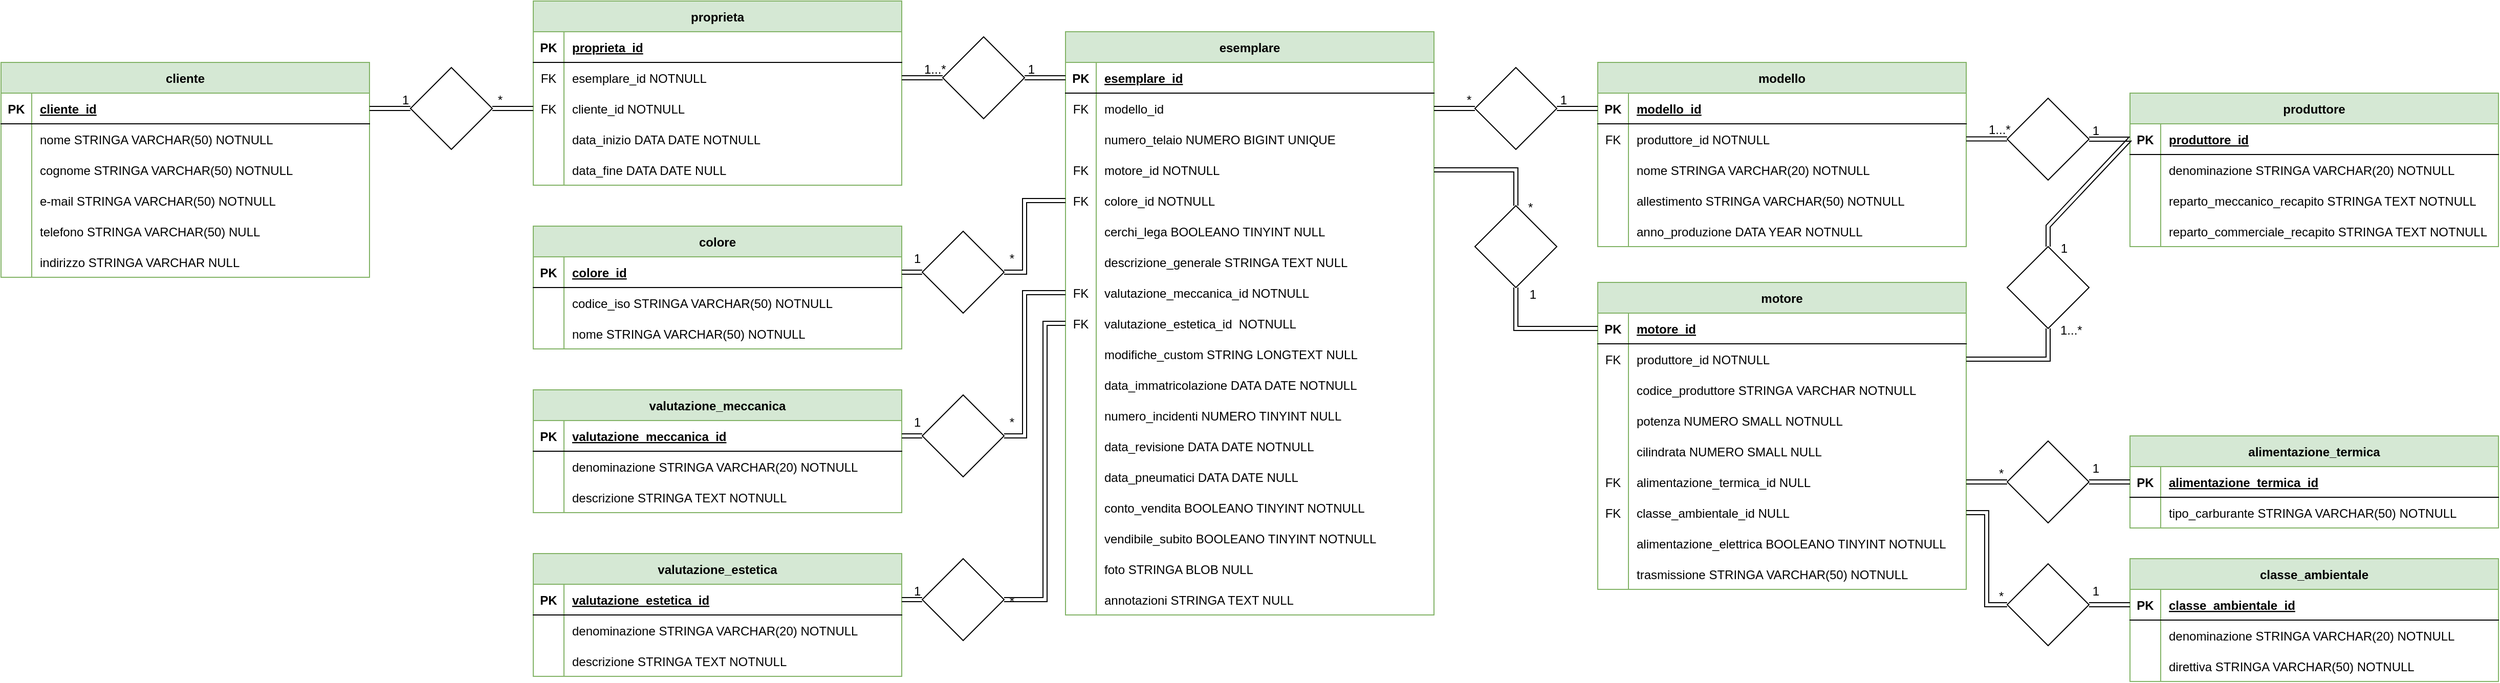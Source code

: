 <mxfile version="14.6.9" type="device"><diagram id="R2lEEEUBdFMjLlhIrx00" name="Page-1"><mxGraphModel dx="2431" dy="891" grid="0" gridSize="10" guides="1" tooltips="1" connect="1" arrows="1" fold="1" page="0" pageScale="1" pageWidth="827" pageHeight="1169" background="none" math="0" shadow="0" extFonts="Permanent Marker^https://fonts.googleapis.com/css?family=Permanent+Marker"><root><mxCell id="0"/><mxCell id="1" parent="0"/><mxCell id="zMTOWQzuyq2FLJ0_0NzY-1" value="modello" style="shape=table;startSize=30;container=1;collapsible=1;childLayout=tableLayout;fixedRows=1;rowLines=0;fontStyle=1;align=center;resizeLast=1;fillColor=#d5e8d4;strokeColor=#82b366;" vertex="1" parent="1"><mxGeometry x="1910" y="610" width="360" height="180" as="geometry"/></mxCell><mxCell id="zMTOWQzuyq2FLJ0_0NzY-2" value="" style="shape=partialRectangle;collapsible=0;dropTarget=0;pointerEvents=0;fillColor=none;top=0;left=0;bottom=1;right=0;points=[[0,0.5],[1,0.5]];portConstraint=eastwest;" vertex="1" parent="zMTOWQzuyq2FLJ0_0NzY-1"><mxGeometry y="30" width="360" height="30" as="geometry"/></mxCell><mxCell id="zMTOWQzuyq2FLJ0_0NzY-3" value="PK" style="shape=partialRectangle;connectable=0;fillColor=none;top=0;left=0;bottom=0;right=0;fontStyle=1;overflow=hidden;" vertex="1" parent="zMTOWQzuyq2FLJ0_0NzY-2"><mxGeometry width="30" height="30" as="geometry"/></mxCell><mxCell id="zMTOWQzuyq2FLJ0_0NzY-4" value="modello_id" style="shape=partialRectangle;connectable=0;fillColor=none;top=0;left=0;bottom=0;right=0;align=left;spacingLeft=6;fontStyle=5;overflow=hidden;" vertex="1" parent="zMTOWQzuyq2FLJ0_0NzY-2"><mxGeometry x="30" width="330" height="30" as="geometry"/></mxCell><mxCell id="zMTOWQzuyq2FLJ0_0NzY-8" value="" style="shape=partialRectangle;collapsible=0;dropTarget=0;pointerEvents=0;fillColor=none;top=0;left=0;bottom=0;right=0;points=[[0,0.5],[1,0.5]];portConstraint=eastwest;" vertex="1" parent="zMTOWQzuyq2FLJ0_0NzY-1"><mxGeometry y="60" width="360" height="30" as="geometry"/></mxCell><mxCell id="zMTOWQzuyq2FLJ0_0NzY-9" value="FK" style="shape=partialRectangle;connectable=0;fillColor=none;top=0;left=0;bottom=0;right=0;editable=1;overflow=hidden;" vertex="1" parent="zMTOWQzuyq2FLJ0_0NzY-8"><mxGeometry width="30" height="30" as="geometry"/></mxCell><mxCell id="zMTOWQzuyq2FLJ0_0NzY-10" value="produttore_id NOTNULL" style="shape=partialRectangle;connectable=0;top=0;left=0;bottom=0;right=0;align=left;spacingLeft=6;overflow=hidden;fillColor=none;" vertex="1" parent="zMTOWQzuyq2FLJ0_0NzY-8"><mxGeometry x="30" width="330" height="30" as="geometry"/></mxCell><mxCell id="zMTOWQzuyq2FLJ0_0NzY-11" value="" style="shape=partialRectangle;collapsible=0;dropTarget=0;pointerEvents=0;fillColor=none;top=0;left=0;bottom=0;right=0;points=[[0,0.5],[1,0.5]];portConstraint=eastwest;" vertex="1" parent="zMTOWQzuyq2FLJ0_0NzY-1"><mxGeometry y="90" width="360" height="30" as="geometry"/></mxCell><mxCell id="zMTOWQzuyq2FLJ0_0NzY-12" value="" style="shape=partialRectangle;connectable=0;fillColor=none;top=0;left=0;bottom=0;right=0;editable=1;overflow=hidden;" vertex="1" parent="zMTOWQzuyq2FLJ0_0NzY-11"><mxGeometry width="30" height="30" as="geometry"/></mxCell><mxCell id="zMTOWQzuyq2FLJ0_0NzY-13" value="nome STRINGA         VARCHAR(20)         NOTNULL" style="shape=partialRectangle;connectable=0;top=0;left=0;bottom=0;right=0;align=left;spacingLeft=6;overflow=hidden;fillColor=none;" vertex="1" parent="zMTOWQzuyq2FLJ0_0NzY-11"><mxGeometry x="30" width="330" height="30" as="geometry"/></mxCell><mxCell id="zMTOWQzuyq2FLJ0_0NzY-466" value="" style="shape=partialRectangle;collapsible=0;dropTarget=0;pointerEvents=0;fillColor=none;top=0;left=0;bottom=0;right=0;points=[[0,0.5],[1,0.5]];portConstraint=eastwest;" vertex="1" parent="zMTOWQzuyq2FLJ0_0NzY-1"><mxGeometry y="120" width="360" height="30" as="geometry"/></mxCell><mxCell id="zMTOWQzuyq2FLJ0_0NzY-467" value="" style="shape=partialRectangle;connectable=0;fillColor=none;top=0;left=0;bottom=0;right=0;editable=1;overflow=hidden;" vertex="1" parent="zMTOWQzuyq2FLJ0_0NzY-466"><mxGeometry width="30" height="30" as="geometry"/></mxCell><mxCell id="zMTOWQzuyq2FLJ0_0NzY-468" value="allestimento STRINGA VARCHAR(50) NOTNULL" style="shape=partialRectangle;connectable=0;top=0;left=0;bottom=0;right=0;align=left;spacingLeft=6;overflow=hidden;fillColor=none;" vertex="1" parent="zMTOWQzuyq2FLJ0_0NzY-466"><mxGeometry x="30" width="330" height="30" as="geometry"/></mxCell><mxCell id="zMTOWQzuyq2FLJ0_0NzY-34" value="" style="shape=partialRectangle;collapsible=0;dropTarget=0;pointerEvents=0;fillColor=none;top=0;left=0;bottom=0;right=0;points=[[0,0.5],[1,0.5]];portConstraint=eastwest;" vertex="1" parent="zMTOWQzuyq2FLJ0_0NzY-1"><mxGeometry y="150" width="360" height="30" as="geometry"/></mxCell><mxCell id="zMTOWQzuyq2FLJ0_0NzY-35" value="" style="shape=partialRectangle;connectable=0;fillColor=none;top=0;left=0;bottom=0;right=0;editable=1;overflow=hidden;" vertex="1" parent="zMTOWQzuyq2FLJ0_0NzY-34"><mxGeometry width="30" height="30" as="geometry"/></mxCell><mxCell id="zMTOWQzuyq2FLJ0_0NzY-36" value="anno_produzione         DATA            YEAR                NOTNULL" style="shape=partialRectangle;connectable=0;top=0;left=0;bottom=0;right=0;align=left;spacingLeft=6;overflow=hidden;fillColor=none;" vertex="1" parent="zMTOWQzuyq2FLJ0_0NzY-34"><mxGeometry x="30" width="330" height="30" as="geometry"/></mxCell><mxCell id="zMTOWQzuyq2FLJ0_0NzY-74" value="esemplare" style="shape=table;startSize=30;container=1;collapsible=1;childLayout=tableLayout;fixedRows=1;rowLines=0;fontStyle=1;align=center;resizeLast=1;fillColor=#d5e8d4;strokeColor=#82b366;" vertex="1" parent="1"><mxGeometry x="1390" y="580" width="360" height="570" as="geometry"/></mxCell><mxCell id="zMTOWQzuyq2FLJ0_0NzY-75" value="" style="shape=partialRectangle;collapsible=0;dropTarget=0;pointerEvents=0;top=0;left=0;bottom=1;right=0;points=[[0,0.5],[1,0.5]];portConstraint=eastwest;fillColor=none;" vertex="1" parent="zMTOWQzuyq2FLJ0_0NzY-74"><mxGeometry y="30" width="360" height="30" as="geometry"/></mxCell><mxCell id="zMTOWQzuyq2FLJ0_0NzY-76" value="PK" style="shape=partialRectangle;connectable=0;top=0;left=0;bottom=0;right=0;fontStyle=1;overflow=hidden;fillColor=none;" vertex="1" parent="zMTOWQzuyq2FLJ0_0NzY-75"><mxGeometry width="30" height="30" as="geometry"/></mxCell><mxCell id="zMTOWQzuyq2FLJ0_0NzY-77" value="esemplare_id" style="shape=partialRectangle;connectable=0;top=0;left=0;bottom=0;right=0;align=left;spacingLeft=6;fontStyle=5;overflow=hidden;fillColor=none;" vertex="1" parent="zMTOWQzuyq2FLJ0_0NzY-75"><mxGeometry x="30" width="330" height="30" as="geometry"/></mxCell><mxCell id="zMTOWQzuyq2FLJ0_0NzY-132" value="" style="shape=partialRectangle;collapsible=0;dropTarget=0;pointerEvents=0;top=0;left=0;bottom=0;right=0;points=[[0,0.5],[1,0.5]];portConstraint=eastwest;fillColor=none;" vertex="1" parent="zMTOWQzuyq2FLJ0_0NzY-74"><mxGeometry y="60" width="360" height="30" as="geometry"/></mxCell><mxCell id="zMTOWQzuyq2FLJ0_0NzY-133" value="FK" style="shape=partialRectangle;connectable=0;top=0;left=0;bottom=0;right=0;editable=1;overflow=hidden;fillColor=none;" vertex="1" parent="zMTOWQzuyq2FLJ0_0NzY-132"><mxGeometry width="30" height="30" as="geometry"/></mxCell><mxCell id="zMTOWQzuyq2FLJ0_0NzY-134" value="modello_id" style="shape=partialRectangle;connectable=0;top=0;left=0;bottom=0;right=0;align=left;spacingLeft=6;overflow=hidden;strokeColor=#82b366;fillColor=none;" vertex="1" parent="zMTOWQzuyq2FLJ0_0NzY-132"><mxGeometry x="30" width="330" height="30" as="geometry"/></mxCell><mxCell id="zMTOWQzuyq2FLJ0_0NzY-78" value="" style="shape=partialRectangle;collapsible=0;dropTarget=0;pointerEvents=0;top=0;left=0;bottom=0;right=0;points=[[0,0.5],[1,0.5]];portConstraint=eastwest;fillColor=none;" vertex="1" parent="zMTOWQzuyq2FLJ0_0NzY-74"><mxGeometry y="90" width="360" height="30" as="geometry"/></mxCell><mxCell id="zMTOWQzuyq2FLJ0_0NzY-79" value="" style="shape=partialRectangle;connectable=0;top=0;left=0;bottom=0;right=0;editable=1;overflow=hidden;fillColor=none;" vertex="1" parent="zMTOWQzuyq2FLJ0_0NzY-78"><mxGeometry width="30" height="30" as="geometry"/></mxCell><mxCell id="zMTOWQzuyq2FLJ0_0NzY-80" value="numero_telaio           NUMERO          BIGINT              UNIQUE" style="shape=partialRectangle;connectable=0;top=0;left=0;bottom=0;right=0;align=left;spacingLeft=6;overflow=hidden;strokeColor=#82b366;fillColor=none;" vertex="1" parent="zMTOWQzuyq2FLJ0_0NzY-78"><mxGeometry x="30" width="330" height="30" as="geometry"/></mxCell><mxCell id="zMTOWQzuyq2FLJ0_0NzY-129" value="" style="shape=partialRectangle;collapsible=0;dropTarget=0;pointerEvents=0;top=0;left=0;bottom=0;right=0;points=[[0,0.5],[1,0.5]];portConstraint=eastwest;fillColor=none;" vertex="1" parent="zMTOWQzuyq2FLJ0_0NzY-74"><mxGeometry y="120" width="360" height="30" as="geometry"/></mxCell><mxCell id="zMTOWQzuyq2FLJ0_0NzY-130" value="FK" style="shape=partialRectangle;connectable=0;top=0;left=0;bottom=0;right=0;editable=1;overflow=hidden;fillColor=none;" vertex="1" parent="zMTOWQzuyq2FLJ0_0NzY-129"><mxGeometry width="30" height="30" as="geometry"/></mxCell><mxCell id="zMTOWQzuyq2FLJ0_0NzY-131" value="motore_id NOTNULL" style="shape=partialRectangle;connectable=0;top=0;left=0;bottom=0;right=0;align=left;spacingLeft=6;overflow=hidden;strokeColor=#82b366;fillColor=none;" vertex="1" parent="zMTOWQzuyq2FLJ0_0NzY-129"><mxGeometry x="30" width="330" height="30" as="geometry"/></mxCell><mxCell id="zMTOWQzuyq2FLJ0_0NzY-90" value="" style="shape=partialRectangle;collapsible=0;dropTarget=0;pointerEvents=0;top=0;left=0;bottom=0;right=0;points=[[0,0.5],[1,0.5]];portConstraint=eastwest;fillColor=none;" vertex="1" parent="zMTOWQzuyq2FLJ0_0NzY-74"><mxGeometry y="150" width="360" height="30" as="geometry"/></mxCell><mxCell id="zMTOWQzuyq2FLJ0_0NzY-91" value="FK" style="shape=partialRectangle;connectable=0;top=0;left=0;bottom=0;right=0;editable=1;overflow=hidden;fillColor=none;" vertex="1" parent="zMTOWQzuyq2FLJ0_0NzY-90"><mxGeometry width="30" height="30" as="geometry"/></mxCell><mxCell id="zMTOWQzuyq2FLJ0_0NzY-92" value="colore_id NOTNULL" style="shape=partialRectangle;connectable=0;top=0;left=0;bottom=0;right=0;align=left;spacingLeft=6;overflow=hidden;strokeColor=#82b366;fillColor=none;" vertex="1" parent="zMTOWQzuyq2FLJ0_0NzY-90"><mxGeometry x="30" width="330" height="30" as="geometry"/></mxCell><mxCell id="zMTOWQzuyq2FLJ0_0NzY-81" value="" style="shape=partialRectangle;collapsible=0;dropTarget=0;pointerEvents=0;top=0;left=0;bottom=0;right=0;points=[[0,0.5],[1,0.5]];portConstraint=eastwest;fillColor=none;" vertex="1" parent="zMTOWQzuyq2FLJ0_0NzY-74"><mxGeometry y="180" width="360" height="30" as="geometry"/></mxCell><mxCell id="zMTOWQzuyq2FLJ0_0NzY-82" value="" style="shape=partialRectangle;connectable=0;top=0;left=0;bottom=0;right=0;editable=1;overflow=hidden;fillColor=none;" vertex="1" parent="zMTOWQzuyq2FLJ0_0NzY-81"><mxGeometry width="30" height="30" as="geometry"/></mxCell><mxCell id="zMTOWQzuyq2FLJ0_0NzY-83" value="cerchi_lega                BOOLEANO        TINYINT             NULL" style="shape=partialRectangle;connectable=0;top=0;left=0;bottom=0;right=0;align=left;spacingLeft=6;overflow=hidden;strokeColor=#82b366;fillColor=none;" vertex="1" parent="zMTOWQzuyq2FLJ0_0NzY-81"><mxGeometry x="30" width="330" height="30" as="geometry"/></mxCell><mxCell id="zMTOWQzuyq2FLJ0_0NzY-114" value="" style="shape=partialRectangle;collapsible=0;dropTarget=0;pointerEvents=0;top=0;left=0;bottom=0;right=0;points=[[0,0.5],[1,0.5]];portConstraint=eastwest;fillColor=none;" vertex="1" parent="zMTOWQzuyq2FLJ0_0NzY-74"><mxGeometry y="210" width="360" height="30" as="geometry"/></mxCell><mxCell id="zMTOWQzuyq2FLJ0_0NzY-115" value="" style="shape=partialRectangle;connectable=0;top=0;left=0;bottom=0;right=0;editable=1;overflow=hidden;fillColor=none;" vertex="1" parent="zMTOWQzuyq2FLJ0_0NzY-114"><mxGeometry width="30" height="30" as="geometry"/></mxCell><mxCell id="zMTOWQzuyq2FLJ0_0NzY-116" value="descrizione_generale    STRINGA         TEXT                NULL" style="shape=partialRectangle;connectable=0;top=0;left=0;bottom=0;right=0;align=left;spacingLeft=6;overflow=hidden;strokeColor=#82b366;fillColor=none;" vertex="1" parent="zMTOWQzuyq2FLJ0_0NzY-114"><mxGeometry x="30" width="330" height="30" as="geometry"/></mxCell><mxCell id="zMTOWQzuyq2FLJ0_0NzY-117" value="" style="shape=partialRectangle;collapsible=0;dropTarget=0;pointerEvents=0;top=0;left=0;bottom=0;right=0;points=[[0,0.5],[1,0.5]];portConstraint=eastwest;fillColor=none;" vertex="1" parent="zMTOWQzuyq2FLJ0_0NzY-74"><mxGeometry y="240" width="360" height="30" as="geometry"/></mxCell><mxCell id="zMTOWQzuyq2FLJ0_0NzY-118" value="FK" style="shape=partialRectangle;connectable=0;top=0;left=0;bottom=0;right=0;editable=1;overflow=hidden;fillColor=none;" vertex="1" parent="zMTOWQzuyq2FLJ0_0NzY-117"><mxGeometry width="30" height="30" as="geometry"/></mxCell><mxCell id="zMTOWQzuyq2FLJ0_0NzY-119" value="valutazione_meccanica_id NOTNULL" style="shape=partialRectangle;connectable=0;top=0;left=0;bottom=0;right=0;align=left;spacingLeft=6;overflow=hidden;strokeColor=#82b366;fillColor=none;" vertex="1" parent="zMTOWQzuyq2FLJ0_0NzY-117"><mxGeometry x="30" width="330" height="30" as="geometry"/></mxCell><mxCell id="zMTOWQzuyq2FLJ0_0NzY-120" value="" style="shape=partialRectangle;collapsible=0;dropTarget=0;pointerEvents=0;top=0;left=0;bottom=0;right=0;points=[[0,0.5],[1,0.5]];portConstraint=eastwest;fillColor=none;" vertex="1" parent="zMTOWQzuyq2FLJ0_0NzY-74"><mxGeometry y="270" width="360" height="30" as="geometry"/></mxCell><mxCell id="zMTOWQzuyq2FLJ0_0NzY-121" value="FK" style="shape=partialRectangle;connectable=0;top=0;left=0;bottom=0;right=0;editable=1;overflow=hidden;fillColor=none;" vertex="1" parent="zMTOWQzuyq2FLJ0_0NzY-120"><mxGeometry width="30" height="30" as="geometry"/></mxCell><mxCell id="zMTOWQzuyq2FLJ0_0NzY-122" value="valutazione_estetica_id  NOTNULL" style="shape=partialRectangle;connectable=0;top=0;left=0;bottom=0;right=0;align=left;spacingLeft=6;overflow=hidden;strokeColor=#82b366;fillColor=none;" vertex="1" parent="zMTOWQzuyq2FLJ0_0NzY-120"><mxGeometry x="30" width="330" height="30" as="geometry"/></mxCell><mxCell id="zMTOWQzuyq2FLJ0_0NzY-554" value="" style="shape=partialRectangle;collapsible=0;dropTarget=0;pointerEvents=0;top=0;left=0;bottom=0;right=0;points=[[0,0.5],[1,0.5]];portConstraint=eastwest;fillColor=none;" vertex="1" parent="zMTOWQzuyq2FLJ0_0NzY-74"><mxGeometry y="300" width="360" height="30" as="geometry"/></mxCell><mxCell id="zMTOWQzuyq2FLJ0_0NzY-555" value="" style="shape=partialRectangle;connectable=0;top=0;left=0;bottom=0;right=0;editable=1;overflow=hidden;fillColor=none;" vertex="1" parent="zMTOWQzuyq2FLJ0_0NzY-554"><mxGeometry width="30" height="30" as="geometry"/></mxCell><mxCell id="zMTOWQzuyq2FLJ0_0NzY-556" value="modifiche_custom STRING LONGTEXT NULL" style="shape=partialRectangle;connectable=0;top=0;left=0;bottom=0;right=0;align=left;spacingLeft=6;overflow=hidden;strokeColor=#36393d;fillColor=none;" vertex="1" parent="zMTOWQzuyq2FLJ0_0NzY-554"><mxGeometry x="30" width="330" height="30" as="geometry"/></mxCell><mxCell id="zMTOWQzuyq2FLJ0_0NzY-84" value="" style="shape=partialRectangle;collapsible=0;dropTarget=0;pointerEvents=0;top=0;left=0;bottom=0;right=0;points=[[0,0.5],[1,0.5]];portConstraint=eastwest;fillColor=none;" vertex="1" parent="zMTOWQzuyq2FLJ0_0NzY-74"><mxGeometry y="330" width="360" height="30" as="geometry"/></mxCell><mxCell id="zMTOWQzuyq2FLJ0_0NzY-85" value="" style="shape=partialRectangle;connectable=0;top=0;left=0;bottom=0;right=0;editable=1;overflow=hidden;fillColor=none;" vertex="1" parent="zMTOWQzuyq2FLJ0_0NzY-84"><mxGeometry width="30" height="30" as="geometry"/></mxCell><mxCell id="zMTOWQzuyq2FLJ0_0NzY-86" value="data_immatricolazione   DATA            DATE                NOTNULL" style="shape=partialRectangle;connectable=0;top=0;left=0;bottom=0;right=0;align=left;spacingLeft=6;overflow=hidden;strokeColor=#82b366;fillColor=none;" vertex="1" parent="zMTOWQzuyq2FLJ0_0NzY-84"><mxGeometry x="30" width="330" height="30" as="geometry"/></mxCell><mxCell id="zMTOWQzuyq2FLJ0_0NzY-93" value="" style="shape=partialRectangle;collapsible=0;dropTarget=0;pointerEvents=0;top=0;left=0;bottom=0;right=0;points=[[0,0.5],[1,0.5]];portConstraint=eastwest;fillColor=none;" vertex="1" parent="zMTOWQzuyq2FLJ0_0NzY-74"><mxGeometry y="360" width="360" height="30" as="geometry"/></mxCell><mxCell id="zMTOWQzuyq2FLJ0_0NzY-94" value="" style="shape=partialRectangle;connectable=0;top=0;left=0;bottom=0;right=0;editable=1;overflow=hidden;fillColor=none;" vertex="1" parent="zMTOWQzuyq2FLJ0_0NzY-93"><mxGeometry width="30" height="30" as="geometry"/></mxCell><mxCell id="zMTOWQzuyq2FLJ0_0NzY-95" value="numero_incidenti        NUMERO          TINYINT             NULL" style="shape=partialRectangle;connectable=0;top=0;left=0;bottom=0;right=0;align=left;spacingLeft=6;overflow=hidden;strokeColor=#82b366;fillColor=none;" vertex="1" parent="zMTOWQzuyq2FLJ0_0NzY-93"><mxGeometry x="30" width="330" height="30" as="geometry"/></mxCell><mxCell id="zMTOWQzuyq2FLJ0_0NzY-96" value="" style="shape=partialRectangle;collapsible=0;dropTarget=0;pointerEvents=0;top=0;left=0;bottom=0;right=0;points=[[0,0.5],[1,0.5]];portConstraint=eastwest;fillColor=none;" vertex="1" parent="zMTOWQzuyq2FLJ0_0NzY-74"><mxGeometry y="390" width="360" height="30" as="geometry"/></mxCell><mxCell id="zMTOWQzuyq2FLJ0_0NzY-97" value="" style="shape=partialRectangle;connectable=0;top=0;left=0;bottom=0;right=0;editable=1;overflow=hidden;fillColor=none;" vertex="1" parent="zMTOWQzuyq2FLJ0_0NzY-96"><mxGeometry width="30" height="30" as="geometry"/></mxCell><mxCell id="zMTOWQzuyq2FLJ0_0NzY-98" value="data_revisione          DATA            DATE                NOTNULL" style="shape=partialRectangle;connectable=0;top=0;left=0;bottom=0;right=0;align=left;spacingLeft=6;overflow=hidden;strokeColor=#82b366;fillColor=none;" vertex="1" parent="zMTOWQzuyq2FLJ0_0NzY-96"><mxGeometry x="30" width="330" height="30" as="geometry"/></mxCell><mxCell id="zMTOWQzuyq2FLJ0_0NzY-99" value="" style="shape=partialRectangle;collapsible=0;dropTarget=0;pointerEvents=0;top=0;left=0;bottom=0;right=0;points=[[0,0.5],[1,0.5]];portConstraint=eastwest;fillColor=none;" vertex="1" parent="zMTOWQzuyq2FLJ0_0NzY-74"><mxGeometry y="420" width="360" height="30" as="geometry"/></mxCell><mxCell id="zMTOWQzuyq2FLJ0_0NzY-100" value="" style="shape=partialRectangle;connectable=0;top=0;left=0;bottom=0;right=0;editable=1;overflow=hidden;fillColor=none;" vertex="1" parent="zMTOWQzuyq2FLJ0_0NzY-99"><mxGeometry width="30" height="30" as="geometry"/></mxCell><mxCell id="zMTOWQzuyq2FLJ0_0NzY-101" value="data_pneumatici         DATA            DATE                NULL" style="shape=partialRectangle;connectable=0;top=0;left=0;bottom=0;right=0;align=left;spacingLeft=6;overflow=hidden;strokeColor=#82b366;fillColor=none;" vertex="1" parent="zMTOWQzuyq2FLJ0_0NzY-99"><mxGeometry x="30" width="330" height="30" as="geometry"/></mxCell><mxCell id="zMTOWQzuyq2FLJ0_0NzY-123" value="" style="shape=partialRectangle;collapsible=0;dropTarget=0;pointerEvents=0;top=0;left=0;bottom=0;right=0;points=[[0,0.5],[1,0.5]];portConstraint=eastwest;fillColor=none;" vertex="1" parent="zMTOWQzuyq2FLJ0_0NzY-74"><mxGeometry y="450" width="360" height="30" as="geometry"/></mxCell><mxCell id="zMTOWQzuyq2FLJ0_0NzY-124" value="" style="shape=partialRectangle;connectable=0;top=0;left=0;bottom=0;right=0;editable=1;overflow=hidden;fillColor=none;" vertex="1" parent="zMTOWQzuyq2FLJ0_0NzY-123"><mxGeometry width="30" height="30" as="geometry"/></mxCell><mxCell id="zMTOWQzuyq2FLJ0_0NzY-125" value="conto_vendita           BOOLEANO        TINYINT             NOTNULL" style="shape=partialRectangle;connectable=0;top=0;left=0;bottom=0;right=0;align=left;spacingLeft=6;overflow=hidden;strokeColor=#82b366;fillColor=none;" vertex="1" parent="zMTOWQzuyq2FLJ0_0NzY-123"><mxGeometry x="30" width="330" height="30" as="geometry"/></mxCell><mxCell id="zMTOWQzuyq2FLJ0_0NzY-105" value="" style="shape=partialRectangle;collapsible=0;dropTarget=0;pointerEvents=0;top=0;left=0;bottom=0;right=0;points=[[0,0.5],[1,0.5]];portConstraint=eastwest;fillColor=none;" vertex="1" parent="zMTOWQzuyq2FLJ0_0NzY-74"><mxGeometry y="480" width="360" height="30" as="geometry"/></mxCell><mxCell id="zMTOWQzuyq2FLJ0_0NzY-106" value="" style="shape=partialRectangle;connectable=0;top=0;left=0;bottom=0;right=0;editable=1;overflow=hidden;fillColor=none;" vertex="1" parent="zMTOWQzuyq2FLJ0_0NzY-105"><mxGeometry width="30" height="30" as="geometry"/></mxCell><mxCell id="zMTOWQzuyq2FLJ0_0NzY-107" value="vendibile_subito        BOOLEANO        TINYINT             NOTNULL" style="shape=partialRectangle;connectable=0;top=0;left=0;bottom=0;right=0;align=left;spacingLeft=6;overflow=hidden;strokeColor=#82b366;fillColor=none;" vertex="1" parent="zMTOWQzuyq2FLJ0_0NzY-105"><mxGeometry x="30" width="330" height="30" as="geometry"/></mxCell><mxCell id="zMTOWQzuyq2FLJ0_0NzY-108" value="" style="shape=partialRectangle;collapsible=0;dropTarget=0;pointerEvents=0;top=0;left=0;bottom=0;right=0;points=[[0,0.5],[1,0.5]];portConstraint=eastwest;fillColor=none;" vertex="1" parent="zMTOWQzuyq2FLJ0_0NzY-74"><mxGeometry y="510" width="360" height="30" as="geometry"/></mxCell><mxCell id="zMTOWQzuyq2FLJ0_0NzY-109" value="" style="shape=partialRectangle;connectable=0;top=0;left=0;bottom=0;right=0;editable=1;overflow=hidden;fillColor=none;" vertex="1" parent="zMTOWQzuyq2FLJ0_0NzY-108"><mxGeometry width="30" height="30" as="geometry"/></mxCell><mxCell id="zMTOWQzuyq2FLJ0_0NzY-110" value="foto                    STRINGA         BLOB                NULL" style="shape=partialRectangle;connectable=0;top=0;left=0;bottom=0;right=0;align=left;spacingLeft=6;overflow=hidden;strokeColor=#82b366;fillColor=none;" vertex="1" parent="zMTOWQzuyq2FLJ0_0NzY-108"><mxGeometry x="30" width="330" height="30" as="geometry"/></mxCell><mxCell id="zMTOWQzuyq2FLJ0_0NzY-111" value="" style="shape=partialRectangle;collapsible=0;dropTarget=0;pointerEvents=0;top=0;left=0;bottom=0;right=0;points=[[0,0.5],[1,0.5]];portConstraint=eastwest;fillColor=none;" vertex="1" parent="zMTOWQzuyq2FLJ0_0NzY-74"><mxGeometry y="540" width="360" height="30" as="geometry"/></mxCell><mxCell id="zMTOWQzuyq2FLJ0_0NzY-112" value="" style="shape=partialRectangle;connectable=0;top=0;left=0;bottom=0;right=0;editable=1;overflow=hidden;fillColor=none;" vertex="1" parent="zMTOWQzuyq2FLJ0_0NzY-111"><mxGeometry width="30" height="30" as="geometry"/></mxCell><mxCell id="zMTOWQzuyq2FLJ0_0NzY-113" value="annotazioni             STRINGA         TEXT                NULL" style="shape=partialRectangle;connectable=0;top=0;left=0;bottom=0;right=0;align=left;spacingLeft=6;overflow=hidden;strokeColor=#82b366;fillColor=none;" vertex="1" parent="zMTOWQzuyq2FLJ0_0NzY-111"><mxGeometry x="30" width="330" height="30" as="geometry"/></mxCell><mxCell id="zMTOWQzuyq2FLJ0_0NzY-135" value="motore" style="shape=table;startSize=30;container=1;collapsible=1;childLayout=tableLayout;fixedRows=1;rowLines=0;fontStyle=1;align=center;resizeLast=1;fillColor=#d5e8d4;strokeColor=#82b366;" vertex="1" parent="1"><mxGeometry x="1910" y="825" width="360" height="300" as="geometry"><mxRectangle x="790" y="20" width="120" height="30" as="alternateBounds"/></mxGeometry></mxCell><mxCell id="zMTOWQzuyq2FLJ0_0NzY-136" value="" style="shape=partialRectangle;collapsible=0;dropTarget=0;pointerEvents=0;fillColor=none;top=0;left=0;bottom=1;right=0;points=[[0,0.5],[1,0.5]];portConstraint=eastwest;" vertex="1" parent="zMTOWQzuyq2FLJ0_0NzY-135"><mxGeometry y="30" width="360" height="30" as="geometry"/></mxCell><mxCell id="zMTOWQzuyq2FLJ0_0NzY-137" value="PK" style="shape=partialRectangle;connectable=0;fillColor=none;top=0;left=0;bottom=0;right=0;fontStyle=1;overflow=hidden;" vertex="1" parent="zMTOWQzuyq2FLJ0_0NzY-136"><mxGeometry width="30" height="30" as="geometry"/></mxCell><mxCell id="zMTOWQzuyq2FLJ0_0NzY-138" value="motore_id" style="shape=partialRectangle;connectable=0;fillColor=none;top=0;left=0;bottom=0;right=0;align=left;spacingLeft=6;fontStyle=5;overflow=hidden;" vertex="1" parent="zMTOWQzuyq2FLJ0_0NzY-136"><mxGeometry x="30" width="330" height="30" as="geometry"/></mxCell><mxCell id="zMTOWQzuyq2FLJ0_0NzY-398" value="" style="shape=partialRectangle;collapsible=0;dropTarget=0;pointerEvents=0;fillColor=none;top=0;left=0;bottom=0;right=0;points=[[0,0.5],[1,0.5]];portConstraint=eastwest;" vertex="1" parent="zMTOWQzuyq2FLJ0_0NzY-135"><mxGeometry y="60" width="360" height="30" as="geometry"/></mxCell><mxCell id="zMTOWQzuyq2FLJ0_0NzY-399" value="FK" style="shape=partialRectangle;connectable=0;fillColor=none;top=0;left=0;bottom=0;right=0;editable=1;overflow=hidden;" vertex="1" parent="zMTOWQzuyq2FLJ0_0NzY-398"><mxGeometry width="30" height="30" as="geometry"/></mxCell><mxCell id="zMTOWQzuyq2FLJ0_0NzY-400" value="produttore_id NOTNULL" style="shape=partialRectangle;connectable=0;fillColor=none;top=0;left=0;bottom=0;right=0;align=left;spacingLeft=6;overflow=hidden;" vertex="1" parent="zMTOWQzuyq2FLJ0_0NzY-398"><mxGeometry x="30" width="330" height="30" as="geometry"/></mxCell><mxCell id="zMTOWQzuyq2FLJ0_0NzY-148" value="" style="shape=partialRectangle;collapsible=0;dropTarget=0;pointerEvents=0;fillColor=none;top=0;left=0;bottom=0;right=0;points=[[0,0.5],[1,0.5]];portConstraint=eastwest;" vertex="1" parent="zMTOWQzuyq2FLJ0_0NzY-135"><mxGeometry y="90" width="360" height="30" as="geometry"/></mxCell><mxCell id="zMTOWQzuyq2FLJ0_0NzY-149" value="" style="shape=partialRectangle;connectable=0;fillColor=none;top=0;left=0;bottom=0;right=0;editable=1;overflow=hidden;" vertex="1" parent="zMTOWQzuyq2FLJ0_0NzY-148"><mxGeometry width="30" height="30" as="geometry"/></mxCell><mxCell id="zMTOWQzuyq2FLJ0_0NzY-150" value="codice_produttore STRINGA VARCHAR NOTNULL" style="shape=partialRectangle;connectable=0;fillColor=none;top=0;left=0;bottom=0;right=0;align=left;spacingLeft=6;overflow=hidden;" vertex="1" parent="zMTOWQzuyq2FLJ0_0NzY-148"><mxGeometry x="30" width="330" height="30" as="geometry"/></mxCell><mxCell id="zMTOWQzuyq2FLJ0_0NzY-433" value="" style="shape=partialRectangle;collapsible=0;dropTarget=0;pointerEvents=0;fillColor=none;top=0;left=0;bottom=0;right=0;points=[[0,0.5],[1,0.5]];portConstraint=eastwest;" vertex="1" parent="zMTOWQzuyq2FLJ0_0NzY-135"><mxGeometry y="120" width="360" height="30" as="geometry"/></mxCell><mxCell id="zMTOWQzuyq2FLJ0_0NzY-434" value="" style="shape=partialRectangle;connectable=0;fillColor=none;top=0;left=0;bottom=0;right=0;editable=1;overflow=hidden;" vertex="1" parent="zMTOWQzuyq2FLJ0_0NzY-433"><mxGeometry width="30" height="30" as="geometry"/></mxCell><mxCell id="zMTOWQzuyq2FLJ0_0NzY-435" value="potenza NUMERO SMALL NOTNULL" style="shape=partialRectangle;connectable=0;fillColor=none;top=0;left=0;bottom=0;right=0;align=left;spacingLeft=6;overflow=hidden;" vertex="1" parent="zMTOWQzuyq2FLJ0_0NzY-433"><mxGeometry x="30" width="330" height="30" as="geometry"/></mxCell><mxCell id="zMTOWQzuyq2FLJ0_0NzY-551" value="" style="shape=partialRectangle;collapsible=0;dropTarget=0;pointerEvents=0;fillColor=none;top=0;left=0;bottom=0;right=0;points=[[0,0.5],[1,0.5]];portConstraint=eastwest;" vertex="1" parent="zMTOWQzuyq2FLJ0_0NzY-135"><mxGeometry y="150" width="360" height="30" as="geometry"/></mxCell><mxCell id="zMTOWQzuyq2FLJ0_0NzY-552" value="" style="shape=partialRectangle;connectable=0;fillColor=none;top=0;left=0;bottom=0;right=0;editable=1;overflow=hidden;" vertex="1" parent="zMTOWQzuyq2FLJ0_0NzY-551"><mxGeometry width="30" height="30" as="geometry"/></mxCell><mxCell id="zMTOWQzuyq2FLJ0_0NzY-553" value="cilindrata NUMERO SMALL NULL" style="shape=partialRectangle;connectable=0;fillColor=none;top=0;left=0;bottom=0;right=0;align=left;spacingLeft=6;overflow=hidden;" vertex="1" parent="zMTOWQzuyq2FLJ0_0NzY-551"><mxGeometry x="30" width="330" height="30" as="geometry"/></mxCell><mxCell id="zMTOWQzuyq2FLJ0_0NzY-142" value="" style="shape=partialRectangle;collapsible=0;dropTarget=0;pointerEvents=0;fillColor=none;top=0;left=0;bottom=0;right=0;points=[[0,0.5],[1,0.5]];portConstraint=eastwest;" vertex="1" parent="zMTOWQzuyq2FLJ0_0NzY-135"><mxGeometry y="180" width="360" height="30" as="geometry"/></mxCell><mxCell id="zMTOWQzuyq2FLJ0_0NzY-143" value="FK" style="shape=partialRectangle;connectable=0;fillColor=none;top=0;left=0;bottom=0;right=0;editable=1;overflow=hidden;" vertex="1" parent="zMTOWQzuyq2FLJ0_0NzY-142"><mxGeometry width="30" height="30" as="geometry"/></mxCell><mxCell id="zMTOWQzuyq2FLJ0_0NzY-144" value="alimentazione_termica_id NULL" style="shape=partialRectangle;connectable=0;top=0;left=0;bottom=0;right=0;align=left;spacingLeft=6;overflow=hidden;strokeColor=#82b366;fillColor=none;" vertex="1" parent="zMTOWQzuyq2FLJ0_0NzY-142"><mxGeometry x="30" width="330" height="30" as="geometry"/></mxCell><mxCell id="zMTOWQzuyq2FLJ0_0NzY-145" value="" style="shape=partialRectangle;collapsible=0;dropTarget=0;pointerEvents=0;fillColor=none;top=0;left=0;bottom=0;right=0;points=[[0,0.5],[1,0.5]];portConstraint=eastwest;" vertex="1" parent="zMTOWQzuyq2FLJ0_0NzY-135"><mxGeometry y="210" width="360" height="30" as="geometry"/></mxCell><mxCell id="zMTOWQzuyq2FLJ0_0NzY-146" value="FK" style="shape=partialRectangle;connectable=0;fillColor=none;top=0;left=0;bottom=0;right=0;editable=1;overflow=hidden;" vertex="1" parent="zMTOWQzuyq2FLJ0_0NzY-145"><mxGeometry width="30" height="30" as="geometry"/></mxCell><mxCell id="zMTOWQzuyq2FLJ0_0NzY-147" value="classe_ambientale_id NULL" style="shape=partialRectangle;connectable=0;top=0;left=0;bottom=0;right=0;align=left;spacingLeft=6;overflow=hidden;strokeColor=#82b366;fillColor=none;" vertex="1" parent="zMTOWQzuyq2FLJ0_0NzY-145"><mxGeometry x="30" width="330" height="30" as="geometry"/></mxCell><mxCell id="zMTOWQzuyq2FLJ0_0NzY-151" value="" style="shape=partialRectangle;collapsible=0;dropTarget=0;pointerEvents=0;fillColor=none;top=0;left=0;bottom=0;right=0;points=[[0,0.5],[1,0.5]];portConstraint=eastwest;" vertex="1" parent="zMTOWQzuyq2FLJ0_0NzY-135"><mxGeometry y="240" width="360" height="30" as="geometry"/></mxCell><mxCell id="zMTOWQzuyq2FLJ0_0NzY-152" value="" style="shape=partialRectangle;connectable=0;fillColor=none;top=0;left=0;bottom=0;right=0;editable=1;overflow=hidden;" vertex="1" parent="zMTOWQzuyq2FLJ0_0NzY-151"><mxGeometry width="30" height="30" as="geometry"/></mxCell><mxCell id="zMTOWQzuyq2FLJ0_0NzY-153" value="alimentazione_elettrica BOOLEANO TINYINT NOTNULL" style="shape=partialRectangle;connectable=0;fillColor=none;top=0;left=0;bottom=0;right=0;align=left;spacingLeft=6;overflow=hidden;" vertex="1" parent="zMTOWQzuyq2FLJ0_0NzY-151"><mxGeometry x="30" width="330" height="30" as="geometry"/></mxCell><mxCell id="zMTOWQzuyq2FLJ0_0NzY-557" value="" style="shape=partialRectangle;collapsible=0;dropTarget=0;pointerEvents=0;fillColor=none;top=0;left=0;bottom=0;right=0;points=[[0,0.5],[1,0.5]];portConstraint=eastwest;" vertex="1" parent="zMTOWQzuyq2FLJ0_0NzY-135"><mxGeometry y="270" width="360" height="30" as="geometry"/></mxCell><mxCell id="zMTOWQzuyq2FLJ0_0NzY-558" value="" style="shape=partialRectangle;connectable=0;fillColor=none;top=0;left=0;bottom=0;right=0;editable=1;overflow=hidden;" vertex="1" parent="zMTOWQzuyq2FLJ0_0NzY-557"><mxGeometry width="30" height="30" as="geometry"/></mxCell><mxCell id="zMTOWQzuyq2FLJ0_0NzY-559" value="trasmissione STRINGA VARCHAR(50) NOTNULL" style="shape=partialRectangle;connectable=0;fillColor=none;top=0;left=0;bottom=0;right=0;align=left;spacingLeft=6;overflow=hidden;" vertex="1" parent="zMTOWQzuyq2FLJ0_0NzY-557"><mxGeometry x="30" width="330" height="30" as="geometry"/></mxCell><mxCell id="zMTOWQzuyq2FLJ0_0NzY-196" value="cliente" style="shape=table;startSize=30;container=1;collapsible=1;childLayout=tableLayout;fixedRows=1;rowLines=0;fontStyle=1;align=center;resizeLast=1;fillColor=#d5e8d4;strokeColor=#82b366;flipH=0;" vertex="1" parent="1"><mxGeometry x="350" y="610" width="360" height="210" as="geometry"/></mxCell><mxCell id="zMTOWQzuyq2FLJ0_0NzY-197" value="" style="shape=partialRectangle;collapsible=0;dropTarget=0;pointerEvents=0;fillColor=none;top=0;left=0;bottom=1;right=0;points=[[0,0.5],[1,0.5]];portConstraint=eastwest;" vertex="1" parent="zMTOWQzuyq2FLJ0_0NzY-196"><mxGeometry y="30" width="360" height="30" as="geometry"/></mxCell><mxCell id="zMTOWQzuyq2FLJ0_0NzY-198" value="PK" style="shape=partialRectangle;connectable=0;fillColor=none;top=0;left=0;bottom=0;right=0;fontStyle=1;overflow=hidden;" vertex="1" parent="zMTOWQzuyq2FLJ0_0NzY-197"><mxGeometry width="30" height="30" as="geometry"/></mxCell><mxCell id="zMTOWQzuyq2FLJ0_0NzY-199" value="cliente_id" style="shape=partialRectangle;connectable=0;fillColor=none;top=0;left=0;bottom=0;right=0;align=left;spacingLeft=6;fontStyle=5;overflow=hidden;" vertex="1" parent="zMTOWQzuyq2FLJ0_0NzY-197"><mxGeometry x="30" width="330" height="30" as="geometry"/></mxCell><mxCell id="zMTOWQzuyq2FLJ0_0NzY-203" value="" style="shape=partialRectangle;collapsible=0;dropTarget=0;pointerEvents=0;fillColor=none;top=0;left=0;bottom=0;right=0;points=[[0,0.5],[1,0.5]];portConstraint=eastwest;" vertex="1" parent="zMTOWQzuyq2FLJ0_0NzY-196"><mxGeometry y="60" width="360" height="30" as="geometry"/></mxCell><mxCell id="zMTOWQzuyq2FLJ0_0NzY-204" value="" style="shape=partialRectangle;connectable=0;fillColor=none;top=0;left=0;bottom=0;right=0;editable=1;overflow=hidden;" vertex="1" parent="zMTOWQzuyq2FLJ0_0NzY-203"><mxGeometry width="30" height="30" as="geometry"/></mxCell><mxCell id="zMTOWQzuyq2FLJ0_0NzY-205" value="nome STRINGA            VARCHAR(50)         NOTNULL" style="shape=partialRectangle;connectable=0;top=0;left=0;bottom=0;right=0;align=left;spacingLeft=6;overflow=hidden;strokeColor=#82b366;fillColor=none;" vertex="1" parent="zMTOWQzuyq2FLJ0_0NzY-203"><mxGeometry x="30" width="330" height="30" as="geometry"/></mxCell><mxCell id="zMTOWQzuyq2FLJ0_0NzY-258" value="" style="shape=partialRectangle;collapsible=0;dropTarget=0;pointerEvents=0;fillColor=none;top=0;left=0;bottom=0;right=0;points=[[0,0.5],[1,0.5]];portConstraint=eastwest;" vertex="1" parent="zMTOWQzuyq2FLJ0_0NzY-196"><mxGeometry y="90" width="360" height="30" as="geometry"/></mxCell><mxCell id="zMTOWQzuyq2FLJ0_0NzY-259" value="" style="shape=partialRectangle;connectable=0;fillColor=none;top=0;left=0;bottom=0;right=0;editable=1;overflow=hidden;" vertex="1" parent="zMTOWQzuyq2FLJ0_0NzY-258"><mxGeometry width="30" height="30" as="geometry"/></mxCell><mxCell id="zMTOWQzuyq2FLJ0_0NzY-260" value="cognome STRINGA            VARCHAR(50)         NOTNULL" style="shape=partialRectangle;connectable=0;top=0;left=0;bottom=0;right=0;align=left;spacingLeft=6;overflow=hidden;strokeColor=#82b366;fillColor=none;" vertex="1" parent="zMTOWQzuyq2FLJ0_0NzY-258"><mxGeometry x="30" width="330" height="30" as="geometry"/></mxCell><mxCell id="zMTOWQzuyq2FLJ0_0NzY-385" value="" style="shape=partialRectangle;collapsible=0;dropTarget=0;pointerEvents=0;fillColor=none;top=0;left=0;bottom=0;right=0;points=[[0,0.5],[1,0.5]];portConstraint=eastwest;" vertex="1" parent="zMTOWQzuyq2FLJ0_0NzY-196"><mxGeometry y="120" width="360" height="30" as="geometry"/></mxCell><mxCell id="zMTOWQzuyq2FLJ0_0NzY-386" value="" style="shape=partialRectangle;connectable=0;fillColor=none;top=0;left=0;bottom=0;right=0;editable=1;overflow=hidden;" vertex="1" parent="zMTOWQzuyq2FLJ0_0NzY-385"><mxGeometry width="30" height="30" as="geometry"/></mxCell><mxCell id="zMTOWQzuyq2FLJ0_0NzY-387" value="e-mail STRINGA VARCHAR(50) NOTNULL" style="shape=partialRectangle;connectable=0;top=0;left=0;bottom=0;right=0;align=left;spacingLeft=6;overflow=hidden;strokeColor=#82b366;fillColor=none;" vertex="1" parent="zMTOWQzuyq2FLJ0_0NzY-385"><mxGeometry x="30" width="330" height="30" as="geometry"/></mxCell><mxCell id="zMTOWQzuyq2FLJ0_0NzY-209" value="" style="shape=partialRectangle;collapsible=0;dropTarget=0;pointerEvents=0;fillColor=none;top=0;left=0;bottom=0;right=0;points=[[0,0.5],[1,0.5]];portConstraint=eastwest;" vertex="1" parent="zMTOWQzuyq2FLJ0_0NzY-196"><mxGeometry y="150" width="360" height="30" as="geometry"/></mxCell><mxCell id="zMTOWQzuyq2FLJ0_0NzY-210" value="" style="shape=partialRectangle;connectable=0;fillColor=none;top=0;left=0;bottom=0;right=0;editable=1;overflow=hidden;" vertex="1" parent="zMTOWQzuyq2FLJ0_0NzY-209"><mxGeometry width="30" height="30" as="geometry"/></mxCell><mxCell id="zMTOWQzuyq2FLJ0_0NzY-211" value="telefono STRINGA VARCHAR(50) NULL" style="shape=partialRectangle;connectable=0;top=0;left=0;bottom=0;right=0;align=left;spacingLeft=6;overflow=hidden;strokeColor=#82b366;fillColor=none;" vertex="1" parent="zMTOWQzuyq2FLJ0_0NzY-209"><mxGeometry x="30" width="330" height="30" as="geometry"/></mxCell><mxCell id="zMTOWQzuyq2FLJ0_0NzY-206" value="" style="shape=partialRectangle;collapsible=0;dropTarget=0;pointerEvents=0;fillColor=none;top=0;left=0;bottom=0;right=0;points=[[0,0.5],[1,0.5]];portConstraint=eastwest;" vertex="1" parent="zMTOWQzuyq2FLJ0_0NzY-196"><mxGeometry y="180" width="360" height="30" as="geometry"/></mxCell><mxCell id="zMTOWQzuyq2FLJ0_0NzY-207" value="" style="shape=partialRectangle;connectable=0;fillColor=none;top=0;left=0;bottom=0;right=0;editable=1;overflow=hidden;" vertex="1" parent="zMTOWQzuyq2FLJ0_0NzY-206"><mxGeometry width="30" height="30" as="geometry"/></mxCell><mxCell id="zMTOWQzuyq2FLJ0_0NzY-208" value="indirizzo STRINGA          VARCHAR             NULL" style="shape=partialRectangle;connectable=0;top=0;left=0;bottom=0;right=0;align=left;spacingLeft=6;overflow=hidden;strokeColor=#82b366;fillColor=none;" vertex="1" parent="zMTOWQzuyq2FLJ0_0NzY-206"><mxGeometry x="30" width="330" height="30" as="geometry"/></mxCell><mxCell id="zMTOWQzuyq2FLJ0_0NzY-261" value="valutazione_meccanica" style="shape=table;startSize=30;container=1;collapsible=1;childLayout=tableLayout;fixedRows=1;rowLines=0;fontStyle=1;align=center;resizeLast=1;fillColor=#d5e8d4;strokeColor=#82b366;" vertex="1" parent="1"><mxGeometry x="870" y="930" width="360" height="120" as="geometry"/></mxCell><mxCell id="zMTOWQzuyq2FLJ0_0NzY-262" value="" style="shape=partialRectangle;collapsible=0;dropTarget=0;pointerEvents=0;fillColor=none;top=0;left=0;bottom=1;right=0;points=[[0,0.5],[1,0.5]];portConstraint=eastwest;" vertex="1" parent="zMTOWQzuyq2FLJ0_0NzY-261"><mxGeometry y="30" width="360" height="30" as="geometry"/></mxCell><mxCell id="zMTOWQzuyq2FLJ0_0NzY-263" value="PK" style="shape=partialRectangle;connectable=0;fillColor=none;top=0;left=0;bottom=0;right=0;fontStyle=1;overflow=hidden;" vertex="1" parent="zMTOWQzuyq2FLJ0_0NzY-262"><mxGeometry width="30" height="30" as="geometry"/></mxCell><mxCell id="zMTOWQzuyq2FLJ0_0NzY-264" value="valutazione_meccanica_id" style="shape=partialRectangle;connectable=0;fillColor=none;top=0;left=0;bottom=0;right=0;align=left;spacingLeft=6;fontStyle=5;overflow=hidden;" vertex="1" parent="zMTOWQzuyq2FLJ0_0NzY-262"><mxGeometry x="30" width="330" height="30" as="geometry"/></mxCell><mxCell id="zMTOWQzuyq2FLJ0_0NzY-265" value="" style="shape=partialRectangle;collapsible=0;dropTarget=0;pointerEvents=0;fillColor=none;top=0;left=0;bottom=0;right=0;points=[[0,0.5],[1,0.5]];portConstraint=eastwest;" vertex="1" parent="zMTOWQzuyq2FLJ0_0NzY-261"><mxGeometry y="60" width="360" height="30" as="geometry"/></mxCell><mxCell id="zMTOWQzuyq2FLJ0_0NzY-266" value="" style="shape=partialRectangle;connectable=0;fillColor=none;top=0;left=0;bottom=0;right=0;editable=1;overflow=hidden;" vertex="1" parent="zMTOWQzuyq2FLJ0_0NzY-265"><mxGeometry width="30" height="30" as="geometry"/></mxCell><mxCell id="zMTOWQzuyq2FLJ0_0NzY-267" value="denominazione STRINGA VARCHAR(20) NOTNULL" style="shape=partialRectangle;connectable=0;fillColor=none;top=0;left=0;bottom=0;right=0;align=left;spacingLeft=6;overflow=hidden;" vertex="1" parent="zMTOWQzuyq2FLJ0_0NzY-265"><mxGeometry x="30" width="330" height="30" as="geometry"/></mxCell><mxCell id="zMTOWQzuyq2FLJ0_0NzY-268" value="" style="shape=partialRectangle;collapsible=0;dropTarget=0;pointerEvents=0;fillColor=none;top=0;left=0;bottom=0;right=0;points=[[0,0.5],[1,0.5]];portConstraint=eastwest;" vertex="1" parent="zMTOWQzuyq2FLJ0_0NzY-261"><mxGeometry y="90" width="360" height="30" as="geometry"/></mxCell><mxCell id="zMTOWQzuyq2FLJ0_0NzY-269" value="" style="shape=partialRectangle;connectable=0;fillColor=none;top=0;left=0;bottom=0;right=0;editable=1;overflow=hidden;" vertex="1" parent="zMTOWQzuyq2FLJ0_0NzY-268"><mxGeometry width="30" height="30" as="geometry"/></mxCell><mxCell id="zMTOWQzuyq2FLJ0_0NzY-270" value="descrizione STRINGA TEXT NOTNULL" style="shape=partialRectangle;connectable=0;fillColor=none;top=0;left=0;bottom=0;right=0;align=left;spacingLeft=6;overflow=hidden;" vertex="1" parent="zMTOWQzuyq2FLJ0_0NzY-268"><mxGeometry x="30" width="330" height="30" as="geometry"/></mxCell><mxCell id="zMTOWQzuyq2FLJ0_0NzY-319" value="colore" style="shape=table;startSize=30;container=1;collapsible=1;childLayout=tableLayout;fixedRows=1;rowLines=0;fontStyle=1;align=center;resizeLast=1;fillColor=#d5e8d4;strokeColor=#82b366;" vertex="1" parent="1"><mxGeometry x="870" y="770" width="360" height="120" as="geometry"/></mxCell><mxCell id="zMTOWQzuyq2FLJ0_0NzY-320" value="" style="shape=partialRectangle;collapsible=0;dropTarget=0;pointerEvents=0;fillColor=none;top=0;left=0;bottom=1;right=0;points=[[0,0.5],[1,0.5]];portConstraint=eastwest;" vertex="1" parent="zMTOWQzuyq2FLJ0_0NzY-319"><mxGeometry y="30" width="360" height="30" as="geometry"/></mxCell><mxCell id="zMTOWQzuyq2FLJ0_0NzY-321" value="PK" style="shape=partialRectangle;connectable=0;fillColor=none;top=0;left=0;bottom=0;right=0;fontStyle=1;overflow=hidden;" vertex="1" parent="zMTOWQzuyq2FLJ0_0NzY-320"><mxGeometry width="30" height="30" as="geometry"/></mxCell><mxCell id="zMTOWQzuyq2FLJ0_0NzY-322" value="colore_id" style="shape=partialRectangle;connectable=0;fillColor=none;top=0;left=0;bottom=0;right=0;align=left;spacingLeft=6;fontStyle=5;overflow=hidden;" vertex="1" parent="zMTOWQzuyq2FLJ0_0NzY-320"><mxGeometry x="30" width="330" height="30" as="geometry"/></mxCell><mxCell id="zMTOWQzuyq2FLJ0_0NzY-323" value="" style="shape=partialRectangle;collapsible=0;dropTarget=0;pointerEvents=0;fillColor=none;top=0;left=0;bottom=0;right=0;points=[[0,0.5],[1,0.5]];portConstraint=eastwest;" vertex="1" parent="zMTOWQzuyq2FLJ0_0NzY-319"><mxGeometry y="60" width="360" height="30" as="geometry"/></mxCell><mxCell id="zMTOWQzuyq2FLJ0_0NzY-324" value="" style="shape=partialRectangle;connectable=0;fillColor=none;top=0;left=0;bottom=0;right=0;editable=1;overflow=hidden;" vertex="1" parent="zMTOWQzuyq2FLJ0_0NzY-323"><mxGeometry width="30" height="30" as="geometry"/></mxCell><mxCell id="zMTOWQzuyq2FLJ0_0NzY-325" value="codice_iso STRINGA VARCHAR(50) NOTNULL" style="shape=partialRectangle;connectable=0;fillColor=none;top=0;left=0;bottom=0;right=0;align=left;spacingLeft=6;overflow=hidden;" vertex="1" parent="zMTOWQzuyq2FLJ0_0NzY-323"><mxGeometry x="30" width="330" height="30" as="geometry"/></mxCell><mxCell id="zMTOWQzuyq2FLJ0_0NzY-401" value="" style="shape=partialRectangle;collapsible=0;dropTarget=0;pointerEvents=0;fillColor=none;top=0;left=0;bottom=0;right=0;points=[[0,0.5],[1,0.5]];portConstraint=eastwest;" vertex="1" parent="zMTOWQzuyq2FLJ0_0NzY-319"><mxGeometry y="90" width="360" height="30" as="geometry"/></mxCell><mxCell id="zMTOWQzuyq2FLJ0_0NzY-402" value="" style="shape=partialRectangle;connectable=0;fillColor=none;top=0;left=0;bottom=0;right=0;editable=1;overflow=hidden;" vertex="1" parent="zMTOWQzuyq2FLJ0_0NzY-401"><mxGeometry width="30" height="30" as="geometry"/></mxCell><mxCell id="zMTOWQzuyq2FLJ0_0NzY-403" value="nome STRINGA VARCHAR(50) NOTNULL" style="shape=partialRectangle;connectable=0;fillColor=none;top=0;left=0;bottom=0;right=0;align=left;spacingLeft=6;overflow=hidden;" vertex="1" parent="zMTOWQzuyq2FLJ0_0NzY-401"><mxGeometry x="30" width="330" height="30" as="geometry"/></mxCell><mxCell id="zMTOWQzuyq2FLJ0_0NzY-341" value="alimentazione_termica" style="shape=table;startSize=30;container=1;collapsible=1;childLayout=tableLayout;fixedRows=1;rowLines=0;fontStyle=1;align=center;resizeLast=1;fillColor=#d5e8d4;strokeColor=#82b366;" vertex="1" parent="1"><mxGeometry x="2430" y="975" width="360" height="90" as="geometry"/></mxCell><mxCell id="zMTOWQzuyq2FLJ0_0NzY-342" value="" style="shape=partialRectangle;collapsible=0;dropTarget=0;pointerEvents=0;fillColor=none;top=0;left=0;bottom=1;right=0;points=[[0,0.5],[1,0.5]];portConstraint=eastwest;" vertex="1" parent="zMTOWQzuyq2FLJ0_0NzY-341"><mxGeometry y="30" width="360" height="30" as="geometry"/></mxCell><mxCell id="zMTOWQzuyq2FLJ0_0NzY-343" value="PK" style="shape=partialRectangle;connectable=0;fillColor=none;top=0;left=0;bottom=0;right=0;fontStyle=1;overflow=hidden;" vertex="1" parent="zMTOWQzuyq2FLJ0_0NzY-342"><mxGeometry width="30" height="30" as="geometry"/></mxCell><mxCell id="zMTOWQzuyq2FLJ0_0NzY-344" value="alimentazione_termica_id" style="shape=partialRectangle;connectable=0;fillColor=none;top=0;left=0;bottom=0;right=0;align=left;spacingLeft=6;fontStyle=5;overflow=hidden;" vertex="1" parent="zMTOWQzuyq2FLJ0_0NzY-342"><mxGeometry x="30" width="330" height="30" as="geometry"/></mxCell><mxCell id="zMTOWQzuyq2FLJ0_0NzY-345" value="" style="shape=partialRectangle;collapsible=0;dropTarget=0;pointerEvents=0;fillColor=none;top=0;left=0;bottom=0;right=0;points=[[0,0.5],[1,0.5]];portConstraint=eastwest;" vertex="1" parent="zMTOWQzuyq2FLJ0_0NzY-341"><mxGeometry y="60" width="360" height="30" as="geometry"/></mxCell><mxCell id="zMTOWQzuyq2FLJ0_0NzY-346" value="" style="shape=partialRectangle;connectable=0;fillColor=none;top=0;left=0;bottom=0;right=0;editable=1;overflow=hidden;" vertex="1" parent="zMTOWQzuyq2FLJ0_0NzY-345"><mxGeometry width="30" height="30" as="geometry"/></mxCell><mxCell id="zMTOWQzuyq2FLJ0_0NzY-347" value="tipo_carburante STRINGA VARCHAR(50) NOTNULL" style="shape=partialRectangle;connectable=0;fillColor=none;top=0;left=0;bottom=0;right=0;align=left;spacingLeft=6;overflow=hidden;" vertex="1" parent="zMTOWQzuyq2FLJ0_0NzY-345"><mxGeometry x="30" width="330" height="30" as="geometry"/></mxCell><mxCell id="zMTOWQzuyq2FLJ0_0NzY-363" value="classe_ambientale" style="shape=table;startSize=30;container=1;collapsible=1;childLayout=tableLayout;fixedRows=1;rowLines=0;fontStyle=1;align=center;resizeLast=1;fillColor=#d5e8d4;strokeColor=#82b366;" vertex="1" parent="1"><mxGeometry x="2430" y="1095" width="360" height="120" as="geometry"/></mxCell><mxCell id="zMTOWQzuyq2FLJ0_0NzY-364" value="" style="shape=partialRectangle;collapsible=0;dropTarget=0;pointerEvents=0;fillColor=none;top=0;left=0;bottom=1;right=0;points=[[0,0.5],[1,0.5]];portConstraint=eastwest;" vertex="1" parent="zMTOWQzuyq2FLJ0_0NzY-363"><mxGeometry y="30" width="360" height="30" as="geometry"/></mxCell><mxCell id="zMTOWQzuyq2FLJ0_0NzY-365" value="PK" style="shape=partialRectangle;connectable=0;fillColor=none;top=0;left=0;bottom=0;right=0;fontStyle=1;overflow=hidden;" vertex="1" parent="zMTOWQzuyq2FLJ0_0NzY-364"><mxGeometry width="30" height="30" as="geometry"/></mxCell><mxCell id="zMTOWQzuyq2FLJ0_0NzY-366" value="classe_ambientale_id" style="shape=partialRectangle;connectable=0;top=0;left=0;bottom=0;right=0;align=left;spacingLeft=6;fontStyle=5;overflow=hidden;fillColor=none;" vertex="1" parent="zMTOWQzuyq2FLJ0_0NzY-364"><mxGeometry x="30" width="330" height="30" as="geometry"/></mxCell><mxCell id="zMTOWQzuyq2FLJ0_0NzY-367" value="" style="shape=partialRectangle;collapsible=0;dropTarget=0;pointerEvents=0;fillColor=none;top=0;left=0;bottom=0;right=0;points=[[0,0.5],[1,0.5]];portConstraint=eastwest;" vertex="1" parent="zMTOWQzuyq2FLJ0_0NzY-363"><mxGeometry y="60" width="360" height="30" as="geometry"/></mxCell><mxCell id="zMTOWQzuyq2FLJ0_0NzY-368" value="" style="shape=partialRectangle;connectable=0;fillColor=none;top=0;left=0;bottom=0;right=0;editable=1;overflow=hidden;" vertex="1" parent="zMTOWQzuyq2FLJ0_0NzY-367"><mxGeometry width="30" height="30" as="geometry"/></mxCell><mxCell id="zMTOWQzuyq2FLJ0_0NzY-369" value="denominazione STRINGA         VARCHAR(20)         NOTNULL" style="shape=partialRectangle;connectable=0;top=0;left=0;bottom=0;right=0;align=left;spacingLeft=6;overflow=hidden;fillColor=none;" vertex="1" parent="zMTOWQzuyq2FLJ0_0NzY-367"><mxGeometry x="30" width="330" height="30" as="geometry"/></mxCell><mxCell id="zMTOWQzuyq2FLJ0_0NzY-370" value="" style="shape=partialRectangle;collapsible=0;dropTarget=0;pointerEvents=0;fillColor=none;top=0;left=0;bottom=0;right=0;points=[[0,0.5],[1,0.5]];portConstraint=eastwest;" vertex="1" parent="zMTOWQzuyq2FLJ0_0NzY-363"><mxGeometry y="90" width="360" height="30" as="geometry"/></mxCell><mxCell id="zMTOWQzuyq2FLJ0_0NzY-371" value="" style="shape=partialRectangle;connectable=0;fillColor=none;top=0;left=0;bottom=0;right=0;editable=1;overflow=hidden;" vertex="1" parent="zMTOWQzuyq2FLJ0_0NzY-370"><mxGeometry width="30" height="30" as="geometry"/></mxCell><mxCell id="zMTOWQzuyq2FLJ0_0NzY-372" value="direttiva STRINGA         VARCHAR(50)         NOTNULL" style="shape=partialRectangle;connectable=0;top=0;left=0;bottom=0;right=0;align=left;spacingLeft=6;overflow=hidden;fillColor=none;" vertex="1" parent="zMTOWQzuyq2FLJ0_0NzY-370"><mxGeometry x="30" width="330" height="30" as="geometry"/></mxCell><mxCell id="zMTOWQzuyq2FLJ0_0NzY-388" value="valutazione_estetica" style="shape=table;startSize=30;container=1;collapsible=1;childLayout=tableLayout;fixedRows=1;rowLines=0;fontStyle=1;align=center;resizeLast=1;fillColor=#d5e8d4;strokeColor=#82b366;" vertex="1" parent="1"><mxGeometry x="870" y="1090" width="360" height="120" as="geometry"/></mxCell><mxCell id="zMTOWQzuyq2FLJ0_0NzY-389" value="" style="shape=partialRectangle;collapsible=0;dropTarget=0;pointerEvents=0;fillColor=none;top=0;left=0;bottom=1;right=0;points=[[0,0.5],[1,0.5]];portConstraint=eastwest;" vertex="1" parent="zMTOWQzuyq2FLJ0_0NzY-388"><mxGeometry y="30" width="360" height="30" as="geometry"/></mxCell><mxCell id="zMTOWQzuyq2FLJ0_0NzY-390" value="PK" style="shape=partialRectangle;connectable=0;fillColor=none;top=0;left=0;bottom=0;right=0;fontStyle=1;overflow=hidden;" vertex="1" parent="zMTOWQzuyq2FLJ0_0NzY-389"><mxGeometry width="30" height="30" as="geometry"/></mxCell><mxCell id="zMTOWQzuyq2FLJ0_0NzY-391" value="valutazione_estetica_id" style="shape=partialRectangle;connectable=0;fillColor=none;top=0;left=0;bottom=0;right=0;align=left;spacingLeft=6;fontStyle=5;overflow=hidden;" vertex="1" parent="zMTOWQzuyq2FLJ0_0NzY-389"><mxGeometry x="30" width="330" height="30" as="geometry"/></mxCell><mxCell id="zMTOWQzuyq2FLJ0_0NzY-392" value="" style="shape=partialRectangle;collapsible=0;dropTarget=0;pointerEvents=0;fillColor=none;top=0;left=0;bottom=0;right=0;points=[[0,0.5],[1,0.5]];portConstraint=eastwest;" vertex="1" parent="zMTOWQzuyq2FLJ0_0NzY-388"><mxGeometry y="60" width="360" height="30" as="geometry"/></mxCell><mxCell id="zMTOWQzuyq2FLJ0_0NzY-393" value="" style="shape=partialRectangle;connectable=0;fillColor=none;top=0;left=0;bottom=0;right=0;editable=1;overflow=hidden;" vertex="1" parent="zMTOWQzuyq2FLJ0_0NzY-392"><mxGeometry width="30" height="30" as="geometry"/></mxCell><mxCell id="zMTOWQzuyq2FLJ0_0NzY-394" value="denominazione STRINGA VARCHAR(20) NOTNULL" style="shape=partialRectangle;connectable=0;fillColor=none;top=0;left=0;bottom=0;right=0;align=left;spacingLeft=6;overflow=hidden;" vertex="1" parent="zMTOWQzuyq2FLJ0_0NzY-392"><mxGeometry x="30" width="330" height="30" as="geometry"/></mxCell><mxCell id="zMTOWQzuyq2FLJ0_0NzY-395" value="" style="shape=partialRectangle;collapsible=0;dropTarget=0;pointerEvents=0;fillColor=none;top=0;left=0;bottom=0;right=0;points=[[0,0.5],[1,0.5]];portConstraint=eastwest;" vertex="1" parent="zMTOWQzuyq2FLJ0_0NzY-388"><mxGeometry y="90" width="360" height="30" as="geometry"/></mxCell><mxCell id="zMTOWQzuyq2FLJ0_0NzY-396" value="" style="shape=partialRectangle;connectable=0;fillColor=none;top=0;left=0;bottom=0;right=0;editable=1;overflow=hidden;" vertex="1" parent="zMTOWQzuyq2FLJ0_0NzY-395"><mxGeometry width="30" height="30" as="geometry"/></mxCell><mxCell id="zMTOWQzuyq2FLJ0_0NzY-397" value="descrizione STRINGA TEXT NOTNULL" style="shape=partialRectangle;connectable=0;fillColor=none;top=0;left=0;bottom=0;right=0;align=left;spacingLeft=6;overflow=hidden;" vertex="1" parent="zMTOWQzuyq2FLJ0_0NzY-395"><mxGeometry x="30" width="330" height="30" as="geometry"/></mxCell><mxCell id="zMTOWQzuyq2FLJ0_0NzY-404" value="produttore" style="shape=table;startSize=30;container=1;collapsible=1;childLayout=tableLayout;fixedRows=1;rowLines=0;fontStyle=1;align=center;resizeLast=1;fillColor=#d5e8d4;strokeColor=#82b366;" vertex="1" parent="1"><mxGeometry x="2430" y="640" width="360" height="150" as="geometry"/></mxCell><mxCell id="zMTOWQzuyq2FLJ0_0NzY-405" value="" style="shape=partialRectangle;collapsible=0;dropTarget=0;pointerEvents=0;fillColor=none;top=0;left=0;bottom=1;right=0;points=[[0,0.5],[1,0.5]];portConstraint=eastwest;" vertex="1" parent="zMTOWQzuyq2FLJ0_0NzY-404"><mxGeometry y="30" width="360" height="30" as="geometry"/></mxCell><mxCell id="zMTOWQzuyq2FLJ0_0NzY-406" value="PK" style="shape=partialRectangle;connectable=0;fillColor=none;top=0;left=0;bottom=0;right=0;fontStyle=1;overflow=hidden;" vertex="1" parent="zMTOWQzuyq2FLJ0_0NzY-405"><mxGeometry width="30" height="30" as="geometry"/></mxCell><mxCell id="zMTOWQzuyq2FLJ0_0NzY-407" value="produttore_id" style="shape=partialRectangle;connectable=0;fillColor=none;top=0;left=0;bottom=0;right=0;align=left;spacingLeft=6;fontStyle=5;overflow=hidden;" vertex="1" parent="zMTOWQzuyq2FLJ0_0NzY-405"><mxGeometry x="30" width="330" height="30" as="geometry"/></mxCell><mxCell id="zMTOWQzuyq2FLJ0_0NzY-411" value="" style="shape=partialRectangle;collapsible=0;dropTarget=0;pointerEvents=0;fillColor=none;top=0;left=0;bottom=0;right=0;points=[[0,0.5],[1,0.5]];portConstraint=eastwest;" vertex="1" parent="zMTOWQzuyq2FLJ0_0NzY-404"><mxGeometry y="60" width="360" height="30" as="geometry"/></mxCell><mxCell id="zMTOWQzuyq2FLJ0_0NzY-412" value="" style="shape=partialRectangle;connectable=0;fillColor=none;top=0;left=0;bottom=0;right=0;editable=1;overflow=hidden;" vertex="1" parent="zMTOWQzuyq2FLJ0_0NzY-411"><mxGeometry width="30" height="30" as="geometry"/></mxCell><mxCell id="zMTOWQzuyq2FLJ0_0NzY-413" value="denominazione STRINGA         VARCHAR(20)         NOTNULL" style="shape=partialRectangle;connectable=0;top=0;left=0;bottom=0;right=0;align=left;spacingLeft=6;overflow=hidden;fillColor=none;" vertex="1" parent="zMTOWQzuyq2FLJ0_0NzY-411"><mxGeometry x="30" width="330" height="30" as="geometry"/></mxCell><mxCell id="zMTOWQzuyq2FLJ0_0NzY-408" value="" style="shape=partialRectangle;collapsible=0;dropTarget=0;pointerEvents=0;fillColor=none;top=0;left=0;bottom=0;right=0;points=[[0,0.5],[1,0.5]];portConstraint=eastwest;" vertex="1" parent="zMTOWQzuyq2FLJ0_0NzY-404"><mxGeometry y="90" width="360" height="30" as="geometry"/></mxCell><mxCell id="zMTOWQzuyq2FLJ0_0NzY-409" value="" style="shape=partialRectangle;connectable=0;fillColor=none;top=0;left=0;bottom=0;right=0;editable=1;overflow=hidden;" vertex="1" parent="zMTOWQzuyq2FLJ0_0NzY-408"><mxGeometry width="30" height="30" as="geometry"/></mxCell><mxCell id="zMTOWQzuyq2FLJ0_0NzY-410" value="reparto_meccanico_recapito STRINGA TEXT NOTNULL" style="shape=partialRectangle;connectable=0;top=0;left=0;bottom=0;right=0;align=left;spacingLeft=6;overflow=hidden;fillColor=none;" vertex="1" parent="zMTOWQzuyq2FLJ0_0NzY-408"><mxGeometry x="30" width="330" height="30" as="geometry"/></mxCell><mxCell id="zMTOWQzuyq2FLJ0_0NzY-414" value="" style="shape=partialRectangle;collapsible=0;dropTarget=0;pointerEvents=0;fillColor=none;top=0;left=0;bottom=0;right=0;points=[[0,0.5],[1,0.5]];portConstraint=eastwest;" vertex="1" parent="zMTOWQzuyq2FLJ0_0NzY-404"><mxGeometry y="120" width="360" height="30" as="geometry"/></mxCell><mxCell id="zMTOWQzuyq2FLJ0_0NzY-415" value="" style="shape=partialRectangle;connectable=0;fillColor=none;top=0;left=0;bottom=0;right=0;editable=1;overflow=hidden;" vertex="1" parent="zMTOWQzuyq2FLJ0_0NzY-414"><mxGeometry width="30" height="30" as="geometry"/></mxCell><mxCell id="zMTOWQzuyq2FLJ0_0NzY-416" value="reparto_commerciale_recapito STRINGA TEXT NOTNULL" style="shape=partialRectangle;connectable=0;top=0;left=0;bottom=0;right=0;align=left;spacingLeft=6;overflow=hidden;fillColor=none;" vertex="1" parent="zMTOWQzuyq2FLJ0_0NzY-414"><mxGeometry x="30" width="330" height="30" as="geometry"/></mxCell><mxCell id="zMTOWQzuyq2FLJ0_0NzY-446" value="proprieta" style="shape=table;startSize=30;container=1;collapsible=1;childLayout=tableLayout;fixedRows=1;rowLines=0;fontStyle=1;align=center;resizeLast=1;fillColor=#d5e8d4;strokeColor=#82b366;" vertex="1" parent="1"><mxGeometry x="870" y="550" width="360" height="180" as="geometry"/></mxCell><mxCell id="zMTOWQzuyq2FLJ0_0NzY-447" value="" style="shape=partialRectangle;collapsible=0;dropTarget=0;pointerEvents=0;fillColor=none;top=0;left=0;bottom=1;right=0;points=[[0,0.5],[1,0.5]];portConstraint=eastwest;" vertex="1" parent="zMTOWQzuyq2FLJ0_0NzY-446"><mxGeometry y="30" width="360" height="30" as="geometry"/></mxCell><mxCell id="zMTOWQzuyq2FLJ0_0NzY-448" value="PK" style="shape=partialRectangle;connectable=0;fillColor=none;top=0;left=0;bottom=0;right=0;fontStyle=1;overflow=hidden;" vertex="1" parent="zMTOWQzuyq2FLJ0_0NzY-447"><mxGeometry width="30" height="30" as="geometry"/></mxCell><mxCell id="zMTOWQzuyq2FLJ0_0NzY-449" value="proprieta_id" style="shape=partialRectangle;connectable=0;fillColor=none;top=0;left=0;bottom=0;right=0;align=left;spacingLeft=6;fontStyle=5;overflow=hidden;" vertex="1" parent="zMTOWQzuyq2FLJ0_0NzY-447"><mxGeometry x="30" width="330" height="30" as="geometry"/></mxCell><mxCell id="zMTOWQzuyq2FLJ0_0NzY-453" value="" style="shape=partialRectangle;collapsible=0;dropTarget=0;pointerEvents=0;fillColor=none;top=0;left=0;bottom=0;right=0;points=[[0,0.5],[1,0.5]];portConstraint=eastwest;" vertex="1" parent="zMTOWQzuyq2FLJ0_0NzY-446"><mxGeometry y="60" width="360" height="30" as="geometry"/></mxCell><mxCell id="zMTOWQzuyq2FLJ0_0NzY-454" value="FK" style="shape=partialRectangle;connectable=0;fillColor=none;top=0;left=0;bottom=0;right=0;editable=1;overflow=hidden;" vertex="1" parent="zMTOWQzuyq2FLJ0_0NzY-453"><mxGeometry width="30" height="30" as="geometry"/></mxCell><mxCell id="zMTOWQzuyq2FLJ0_0NzY-455" value="esemplare_id NOTNULL" style="shape=partialRectangle;connectable=0;top=0;left=0;bottom=0;right=0;align=left;spacingLeft=6;overflow=hidden;strokeColor=#82b366;fillColor=none;" vertex="1" parent="zMTOWQzuyq2FLJ0_0NzY-453"><mxGeometry x="30" width="330" height="30" as="geometry"/></mxCell><mxCell id="zMTOWQzuyq2FLJ0_0NzY-450" value="" style="shape=partialRectangle;collapsible=0;dropTarget=0;pointerEvents=0;fillColor=none;top=0;left=0;bottom=0;right=0;points=[[0,0.5],[1,0.5]];portConstraint=eastwest;" vertex="1" parent="zMTOWQzuyq2FLJ0_0NzY-446"><mxGeometry y="90" width="360" height="30" as="geometry"/></mxCell><mxCell id="zMTOWQzuyq2FLJ0_0NzY-451" value="FK" style="shape=partialRectangle;connectable=0;fillColor=none;top=0;left=0;bottom=0;right=0;editable=1;overflow=hidden;" vertex="1" parent="zMTOWQzuyq2FLJ0_0NzY-450"><mxGeometry width="30" height="30" as="geometry"/></mxCell><mxCell id="zMTOWQzuyq2FLJ0_0NzY-452" value="cliente_id NOTNULL" style="shape=partialRectangle;connectable=0;top=0;left=0;bottom=0;right=0;align=left;spacingLeft=6;overflow=hidden;strokeColor=#82b366;fillColor=none;" vertex="1" parent="zMTOWQzuyq2FLJ0_0NzY-450"><mxGeometry x="30" width="330" height="30" as="geometry"/></mxCell><mxCell id="zMTOWQzuyq2FLJ0_0NzY-456" value="" style="shape=partialRectangle;collapsible=0;dropTarget=0;pointerEvents=0;fillColor=none;top=0;left=0;bottom=0;right=0;points=[[0,0.5],[1,0.5]];portConstraint=eastwest;" vertex="1" parent="zMTOWQzuyq2FLJ0_0NzY-446"><mxGeometry y="120" width="360" height="30" as="geometry"/></mxCell><mxCell id="zMTOWQzuyq2FLJ0_0NzY-457" value="" style="shape=partialRectangle;connectable=0;fillColor=none;top=0;left=0;bottom=0;right=0;editable=1;overflow=hidden;" vertex="1" parent="zMTOWQzuyq2FLJ0_0NzY-456"><mxGeometry width="30" height="30" as="geometry"/></mxCell><mxCell id="zMTOWQzuyq2FLJ0_0NzY-458" value="data_inizio DATA DATE NOTNULL" style="shape=partialRectangle;connectable=0;top=0;left=0;bottom=0;right=0;align=left;spacingLeft=6;overflow=hidden;strokeColor=#82b366;fillColor=none;" vertex="1" parent="zMTOWQzuyq2FLJ0_0NzY-456"><mxGeometry x="30" width="330" height="30" as="geometry"/></mxCell><mxCell id="zMTOWQzuyq2FLJ0_0NzY-459" value="" style="shape=partialRectangle;collapsible=0;dropTarget=0;pointerEvents=0;fillColor=none;top=0;left=0;bottom=0;right=0;points=[[0,0.5],[1,0.5]];portConstraint=eastwest;" vertex="1" parent="zMTOWQzuyq2FLJ0_0NzY-446"><mxGeometry y="150" width="360" height="30" as="geometry"/></mxCell><mxCell id="zMTOWQzuyq2FLJ0_0NzY-460" value="" style="shape=partialRectangle;connectable=0;fillColor=none;top=0;left=0;bottom=0;right=0;editable=1;overflow=hidden;" vertex="1" parent="zMTOWQzuyq2FLJ0_0NzY-459"><mxGeometry width="30" height="30" as="geometry"/></mxCell><mxCell id="zMTOWQzuyq2FLJ0_0NzY-461" value="data_fine DATA DATE NULL" style="shape=partialRectangle;connectable=0;top=0;left=0;bottom=0;right=0;align=left;spacingLeft=6;overflow=hidden;strokeColor=#82b366;fillColor=none;" vertex="1" parent="zMTOWQzuyq2FLJ0_0NzY-459"><mxGeometry x="30" width="330" height="30" as="geometry"/></mxCell><mxCell id="zMTOWQzuyq2FLJ0_0NzY-477" value="" style="shape=link;html=1;rounded=0;entryX=0;entryY=0.5;entryDx=0;entryDy=0;exitX=1;exitY=0.5;exitDx=0;exitDy=0;startArrow=none;" edge="1" parent="1" source="zMTOWQzuyq2FLJ0_0NzY-499" target="zMTOWQzuyq2FLJ0_0NzY-75"><mxGeometry relative="1" as="geometry"><mxPoint x="1150" y="890" as="sourcePoint"/><mxPoint x="1310" y="890" as="targetPoint"/></mxGeometry></mxCell><mxCell id="zMTOWQzuyq2FLJ0_0NzY-479" value="1" style="resizable=0;html=1;align=right;verticalAlign=bottom;" connectable="0" vertex="1" parent="zMTOWQzuyq2FLJ0_0NzY-477"><mxGeometry x="1" relative="1" as="geometry"><mxPoint x="-30" as="offset"/></mxGeometry></mxCell><mxCell id="zMTOWQzuyq2FLJ0_0NzY-480" value="" style="shape=link;html=1;rounded=0;entryX=0;entryY=0.5;entryDx=0;entryDy=0;exitX=1;exitY=0.5;exitDx=0;exitDy=0;startArrow=none;" edge="1" parent="1" source="zMTOWQzuyq2FLJ0_0NzY-495" target="zMTOWQzuyq2FLJ0_0NzY-450"><mxGeometry relative="1" as="geometry"><mxPoint x="700" y="890" as="sourcePoint"/><mxPoint x="860" y="860" as="targetPoint"/></mxGeometry></mxCell><mxCell id="zMTOWQzuyq2FLJ0_0NzY-482" value="*" style="resizable=0;html=1;align=right;verticalAlign=bottom;" connectable="0" vertex="1" parent="zMTOWQzuyq2FLJ0_0NzY-480"><mxGeometry x="1" relative="1" as="geometry"><mxPoint x="-30" as="offset"/></mxGeometry></mxCell><mxCell id="zMTOWQzuyq2FLJ0_0NzY-483" value="" style="shape=link;html=1;rounded=0;entryX=0;entryY=0.5;entryDx=0;entryDy=0;exitX=1;exitY=0.5;exitDx=0;exitDy=0;startArrow=none;" edge="1" parent="1" source="zMTOWQzuyq2FLJ0_0NzY-541" target="zMTOWQzuyq2FLJ0_0NzY-2"><mxGeometry relative="1" as="geometry"><mxPoint x="1810" y="810" as="sourcePoint"/><mxPoint x="1970" y="810" as="targetPoint"/></mxGeometry></mxCell><mxCell id="zMTOWQzuyq2FLJ0_0NzY-485" value="1" style="resizable=0;html=1;align=right;verticalAlign=bottom;" connectable="0" vertex="1" parent="zMTOWQzuyq2FLJ0_0NzY-483"><mxGeometry x="1" relative="1" as="geometry"><mxPoint x="-30" as="offset"/></mxGeometry></mxCell><mxCell id="zMTOWQzuyq2FLJ0_0NzY-486" value="" style="shape=link;html=1;rounded=0;entryX=0;entryY=0.5;entryDx=0;entryDy=0;exitX=1;exitY=0.5;exitDx=0;exitDy=0;startArrow=none;" edge="1" parent="1" source="zMTOWQzuyq2FLJ0_0NzY-545" target="zMTOWQzuyq2FLJ0_0NzY-405"><mxGeometry relative="1" as="geometry"><mxPoint x="2300" y="714.41" as="sourcePoint"/><mxPoint x="2460" y="714.41" as="targetPoint"/></mxGeometry></mxCell><mxCell id="zMTOWQzuyq2FLJ0_0NzY-488" value="1" style="resizable=0;html=1;align=right;verticalAlign=bottom;" connectable="0" vertex="1" parent="zMTOWQzuyq2FLJ0_0NzY-486"><mxGeometry x="1" relative="1" as="geometry"><mxPoint x="-30" as="offset"/></mxGeometry></mxCell><mxCell id="zMTOWQzuyq2FLJ0_0NzY-492" value="" style="shape=link;html=1;rounded=0;exitX=1;exitY=0.5;exitDx=0;exitDy=0;entryX=0;entryY=0.5;entryDx=0;entryDy=0;startArrow=none;" edge="1" parent="1" source="zMTOWQzuyq2FLJ0_0NzY-510" target="zMTOWQzuyq2FLJ0_0NzY-405"><mxGeometry relative="1" as="geometry"><mxPoint x="2310" y="940" as="sourcePoint"/><mxPoint x="2400" y="740" as="targetPoint"/><Array as="points"><mxPoint x="2350" y="770"/></Array></mxGeometry></mxCell><mxCell id="zMTOWQzuyq2FLJ0_0NzY-494" value="1" style="resizable=0;html=1;align=right;verticalAlign=bottom;" connectable="0" vertex="1" parent="zMTOWQzuyq2FLJ0_0NzY-492"><mxGeometry x="1" relative="1" as="geometry"><mxPoint x="-60" y="115" as="offset"/></mxGeometry></mxCell><mxCell id="zMTOWQzuyq2FLJ0_0NzY-495" value="" style="rhombus;whiteSpace=wrap;html=1;fillColor=none;" vertex="1" parent="1"><mxGeometry x="750" y="615" width="80" height="80" as="geometry"/></mxCell><mxCell id="zMTOWQzuyq2FLJ0_0NzY-496" value="" style="shape=link;html=1;rounded=0;entryX=0;entryY=0.5;entryDx=0;entryDy=0;exitX=1;exitY=0.5;exitDx=0;exitDy=0;endArrow=none;" edge="1" parent="1" source="zMTOWQzuyq2FLJ0_0NzY-197" target="zMTOWQzuyq2FLJ0_0NzY-495"><mxGeometry relative="1" as="geometry"><mxPoint x="710" y="655" as="sourcePoint"/><mxPoint x="870" y="655" as="targetPoint"/></mxGeometry></mxCell><mxCell id="zMTOWQzuyq2FLJ0_0NzY-497" value="1" style="resizable=0;html=1;align=left;verticalAlign=bottom;" connectable="0" vertex="1" parent="zMTOWQzuyq2FLJ0_0NzY-496"><mxGeometry x="-1" relative="1" as="geometry"><mxPoint x="30" as="offset"/></mxGeometry></mxCell><mxCell id="zMTOWQzuyq2FLJ0_0NzY-499" value="" style="rhombus;whiteSpace=wrap;html=1;fillColor=none;" vertex="1" parent="1"><mxGeometry x="1270" y="585" width="80" height="80" as="geometry"/></mxCell><mxCell id="zMTOWQzuyq2FLJ0_0NzY-500" value="" style="shape=link;html=1;rounded=0;entryX=0;entryY=0.5;entryDx=0;entryDy=0;exitX=1;exitY=0.5;exitDx=0;exitDy=0;endArrow=none;" edge="1" parent="1" source="zMTOWQzuyq2FLJ0_0NzY-453" target="zMTOWQzuyq2FLJ0_0NzY-499"><mxGeometry relative="1" as="geometry"><mxPoint x="1230" y="625" as="sourcePoint"/><mxPoint x="1390" y="625" as="targetPoint"/></mxGeometry></mxCell><mxCell id="zMTOWQzuyq2FLJ0_0NzY-501" value="1...*" style="resizable=0;html=1;align=left;verticalAlign=bottom;" connectable="0" vertex="1" parent="zMTOWQzuyq2FLJ0_0NzY-500"><mxGeometry x="-1" relative="1" as="geometry"><mxPoint x="20" as="offset"/></mxGeometry></mxCell><mxCell id="zMTOWQzuyq2FLJ0_0NzY-503" value="" style="shape=link;html=1;rounded=0;entryX=0;entryY=0.5;entryDx=0;entryDy=0;exitX=1;exitY=0.5;exitDx=0;exitDy=0;startArrow=none;" edge="1" parent="1" source="zMTOWQzuyq2FLJ0_0NzY-506" target="zMTOWQzuyq2FLJ0_0NzY-136"><mxGeometry relative="1" as="geometry"><mxPoint x="1790" y="820" as="sourcePoint"/><mxPoint x="1950" y="820" as="targetPoint"/><Array as="points"><mxPoint x="1830" y="870"/></Array></mxGeometry></mxCell><mxCell id="zMTOWQzuyq2FLJ0_0NzY-505" value="1" style="resizable=0;html=1;align=right;verticalAlign=bottom;" connectable="0" vertex="1" parent="zMTOWQzuyq2FLJ0_0NzY-503"><mxGeometry x="1" relative="1" as="geometry"><mxPoint x="-60" y="-25" as="offset"/></mxGeometry></mxCell><mxCell id="zMTOWQzuyq2FLJ0_0NzY-506" value="" style="rhombus;whiteSpace=wrap;html=1;rotation=90;fillColor=none;" vertex="1" parent="1"><mxGeometry x="1790" y="750" width="80" height="80" as="geometry"/></mxCell><mxCell id="zMTOWQzuyq2FLJ0_0NzY-507" value="" style="shape=link;html=1;rounded=0;entryX=0;entryY=0.5;entryDx=0;entryDy=0;exitX=1;exitY=0.5;exitDx=0;exitDy=0;endArrow=none;" edge="1" parent="1" source="zMTOWQzuyq2FLJ0_0NzY-129" target="zMTOWQzuyq2FLJ0_0NzY-506"><mxGeometry relative="1" as="geometry"><mxPoint x="1750" y="715" as="sourcePoint"/><mxPoint x="1910" y="905" as="targetPoint"/><Array as="points"><mxPoint x="1830" y="715"/></Array></mxGeometry></mxCell><mxCell id="zMTOWQzuyq2FLJ0_0NzY-508" value="*" style="resizable=0;html=1;align=left;verticalAlign=bottom;" connectable="0" vertex="1" parent="zMTOWQzuyq2FLJ0_0NzY-507"><mxGeometry x="-1" relative="1" as="geometry"><mxPoint x="90" y="45" as="offset"/></mxGeometry></mxCell><mxCell id="zMTOWQzuyq2FLJ0_0NzY-510" value="" style="rhombus;whiteSpace=wrap;html=1;fillColor=none;rotation=-90;" vertex="1" parent="1"><mxGeometry x="2310" y="790" width="80" height="80" as="geometry"/></mxCell><mxCell id="zMTOWQzuyq2FLJ0_0NzY-511" value="" style="shape=link;html=1;rounded=0;exitX=1;exitY=0.5;exitDx=0;exitDy=0;entryX=0;entryY=0.5;entryDx=0;entryDy=0;endArrow=none;" edge="1" parent="1" source="zMTOWQzuyq2FLJ0_0NzY-398" target="zMTOWQzuyq2FLJ0_0NzY-510"><mxGeometry relative="1" as="geometry"><mxPoint x="2270" y="935" as="sourcePoint"/><mxPoint x="2430" y="685" as="targetPoint"/><Array as="points"><mxPoint x="2350" y="900"/></Array></mxGeometry></mxCell><mxCell id="zMTOWQzuyq2FLJ0_0NzY-512" value="1...*" style="resizable=0;html=1;align=left;verticalAlign=bottom;" connectable="0" vertex="1" parent="zMTOWQzuyq2FLJ0_0NzY-511"><mxGeometry x="-1" relative="1" as="geometry"><mxPoint x="90" y="-20" as="offset"/></mxGeometry></mxCell><mxCell id="zMTOWQzuyq2FLJ0_0NzY-514" value="" style="shape=link;html=1;rounded=0;entryX=0;entryY=0.5;entryDx=0;entryDy=0;exitX=1;exitY=0.5;exitDx=0;exitDy=0;startArrow=none;" edge="1" parent="1" source="zMTOWQzuyq2FLJ0_0NzY-516" target="zMTOWQzuyq2FLJ0_0NzY-120"><mxGeometry relative="1" as="geometry"><mxPoint x="1150" y="1535" as="sourcePoint"/><mxPoint x="1390" y="1270" as="targetPoint"/><Array as="points"><mxPoint x="1370" y="1135"/><mxPoint x="1370" y="865"/></Array></mxGeometry></mxCell><mxCell id="zMTOWQzuyq2FLJ0_0NzY-515" value="*" style="resizable=0;html=1;align=right;verticalAlign=bottom;" connectable="0" vertex="1" parent="zMTOWQzuyq2FLJ0_0NzY-514"><mxGeometry x="1" relative="1" as="geometry"><mxPoint x="-50" y="280" as="offset"/></mxGeometry></mxCell><mxCell id="zMTOWQzuyq2FLJ0_0NzY-516" value="" style="rhombus;whiteSpace=wrap;html=1;fillColor=none;" vertex="1" parent="1"><mxGeometry x="1250" y="1095" width="80" height="80" as="geometry"/></mxCell><mxCell id="zMTOWQzuyq2FLJ0_0NzY-517" value="" style="shape=link;html=1;rounded=0;entryX=0;entryY=0.5;entryDx=0;entryDy=0;exitX=1;exitY=0.5;exitDx=0;exitDy=0;endArrow=none;" edge="1" parent="1" target="zMTOWQzuyq2FLJ0_0NzY-516" source="zMTOWQzuyq2FLJ0_0NzY-389"><mxGeometry relative="1" as="geometry"><mxPoint x="1230" y="1285" as="sourcePoint"/><mxPoint x="1390" y="1285" as="targetPoint"/></mxGeometry></mxCell><mxCell id="zMTOWQzuyq2FLJ0_0NzY-518" value="1" style="resizable=0;html=1;align=left;verticalAlign=bottom;" connectable="0" vertex="1" parent="zMTOWQzuyq2FLJ0_0NzY-517"><mxGeometry x="-1" relative="1" as="geometry"><mxPoint x="10" as="offset"/></mxGeometry></mxCell><mxCell id="zMTOWQzuyq2FLJ0_0NzY-519" value="" style="shape=link;html=1;rounded=0;exitX=1;exitY=0.5;exitDx=0;exitDy=0;startArrow=none;entryX=0;entryY=0.5;entryDx=0;entryDy=0;" edge="1" parent="1" source="zMTOWQzuyq2FLJ0_0NzY-521" target="zMTOWQzuyq2FLJ0_0NzY-342"><mxGeometry relative="1" as="geometry"><mxPoint x="2200" y="1275" as="sourcePoint"/><mxPoint x="2470" y="990" as="targetPoint"/></mxGeometry></mxCell><mxCell id="zMTOWQzuyq2FLJ0_0NzY-520" value="1" style="resizable=0;html=1;align=right;verticalAlign=bottom;" connectable="0" vertex="1" parent="zMTOWQzuyq2FLJ0_0NzY-519"><mxGeometry x="1" relative="1" as="geometry"><mxPoint x="-30" y="-5" as="offset"/></mxGeometry></mxCell><mxCell id="zMTOWQzuyq2FLJ0_0NzY-521" value="" style="rhombus;whiteSpace=wrap;html=1;fillColor=none;" vertex="1" parent="1"><mxGeometry x="2310" y="980" width="80" height="80" as="geometry"/></mxCell><mxCell id="zMTOWQzuyq2FLJ0_0NzY-522" value="" style="shape=link;html=1;rounded=0;entryX=0;entryY=0.5;entryDx=0;entryDy=0;exitX=1;exitY=0.5;exitDx=0;exitDy=0;endArrow=none;" edge="1" parent="1" target="zMTOWQzuyq2FLJ0_0NzY-521" source="zMTOWQzuyq2FLJ0_0NzY-142"><mxGeometry relative="1" as="geometry"><mxPoint x="2280" y="1050" as="sourcePoint"/><mxPoint x="2440" y="1050" as="targetPoint"/></mxGeometry></mxCell><mxCell id="zMTOWQzuyq2FLJ0_0NzY-523" value="*" style="resizable=0;html=1;align=left;verticalAlign=bottom;" connectable="0" vertex="1" parent="zMTOWQzuyq2FLJ0_0NzY-522"><mxGeometry x="-1" relative="1" as="geometry"><mxPoint x="30" as="offset"/></mxGeometry></mxCell><mxCell id="zMTOWQzuyq2FLJ0_0NzY-524" value="" style="shape=link;html=1;rounded=0;entryX=0;entryY=0.5;entryDx=0;entryDy=0;exitX=1;exitY=0.5;exitDx=0;exitDy=0;startArrow=none;" edge="1" parent="1" source="zMTOWQzuyq2FLJ0_0NzY-526" target="zMTOWQzuyq2FLJ0_0NzY-364"><mxGeometry relative="1" as="geometry"><mxPoint x="2160" y="1415" as="sourcePoint"/><mxPoint x="2410" y="1135" as="targetPoint"/></mxGeometry></mxCell><mxCell id="zMTOWQzuyq2FLJ0_0NzY-525" value="1" style="resizable=0;html=1;align=right;verticalAlign=bottom;" connectable="0" vertex="1" parent="zMTOWQzuyq2FLJ0_0NzY-524"><mxGeometry x="1" relative="1" as="geometry"><mxPoint x="-30" y="-5" as="offset"/></mxGeometry></mxCell><mxCell id="zMTOWQzuyq2FLJ0_0NzY-526" value="" style="rhombus;whiteSpace=wrap;html=1;fillColor=none;" vertex="1" parent="1"><mxGeometry x="2310" y="1100" width="80" height="80" as="geometry"/></mxCell><mxCell id="zMTOWQzuyq2FLJ0_0NzY-527" value="" style="shape=link;html=1;rounded=0;endArrow=none;exitX=1;exitY=0.5;exitDx=0;exitDy=0;entryX=0;entryY=0.5;entryDx=0;entryDy=0;" edge="1" parent="1" target="zMTOWQzuyq2FLJ0_0NzY-526" source="zMTOWQzuyq2FLJ0_0NzY-145"><mxGeometry relative="1" as="geometry"><mxPoint x="2300" y="1080" as="sourcePoint"/><mxPoint x="2310" y="1145" as="targetPoint"/><Array as="points"><mxPoint x="2290" y="1050"/><mxPoint x="2290" y="1140"/></Array></mxGeometry></mxCell><mxCell id="zMTOWQzuyq2FLJ0_0NzY-528" value="*" style="resizable=0;html=1;align=left;verticalAlign=bottom;" connectable="0" vertex="1" parent="zMTOWQzuyq2FLJ0_0NzY-527"><mxGeometry x="-1" relative="1" as="geometry"><mxPoint x="30" y="90" as="offset"/></mxGeometry></mxCell><mxCell id="zMTOWQzuyq2FLJ0_0NzY-529" value="" style="shape=link;html=1;rounded=0;entryX=0;entryY=0.5;entryDx=0;entryDy=0;exitX=0.5;exitY=1;exitDx=0;exitDy=0;startArrow=none;" edge="1" parent="1" source="zMTOWQzuyq2FLJ0_0NzY-531" target="zMTOWQzuyq2FLJ0_0NzY-90"><mxGeometry relative="1" as="geometry"><mxPoint x="1150" y="1095" as="sourcePoint"/><mxPoint x="1390" y="830" as="targetPoint"/><Array as="points"><mxPoint x="1350" y="815"/><mxPoint x="1350" y="745"/></Array></mxGeometry></mxCell><mxCell id="zMTOWQzuyq2FLJ0_0NzY-530" value="*" style="resizable=0;html=1;align=right;verticalAlign=bottom;" connectable="0" vertex="1" parent="zMTOWQzuyq2FLJ0_0NzY-529"><mxGeometry x="1" relative="1" as="geometry"><mxPoint x="-50" y="65" as="offset"/></mxGeometry></mxCell><mxCell id="zMTOWQzuyq2FLJ0_0NzY-531" value="" style="rhombus;whiteSpace=wrap;html=1;rotation=-90;fillColor=none;" vertex="1" parent="1"><mxGeometry x="1250" y="775" width="80" height="80" as="geometry"/></mxCell><mxCell id="zMTOWQzuyq2FLJ0_0NzY-532" value="" style="shape=link;html=1;rounded=0;entryX=0.5;entryY=0;entryDx=0;entryDy=0;exitX=1;exitY=0.5;exitDx=0;exitDy=0;endArrow=none;" edge="1" parent="1" target="zMTOWQzuyq2FLJ0_0NzY-531" source="zMTOWQzuyq2FLJ0_0NzY-320"><mxGeometry relative="1" as="geometry"><mxPoint x="1230" y="840" as="sourcePoint"/><mxPoint x="1390" y="840" as="targetPoint"/><Array as="points"/></mxGeometry></mxCell><mxCell id="zMTOWQzuyq2FLJ0_0NzY-533" value="1" style="resizable=0;html=1;align=left;verticalAlign=bottom;" connectable="0" vertex="1" parent="zMTOWQzuyq2FLJ0_0NzY-532"><mxGeometry x="-1" relative="1" as="geometry"><mxPoint x="10" y="-5" as="offset"/></mxGeometry></mxCell><mxCell id="zMTOWQzuyq2FLJ0_0NzY-534" value="" style="shape=link;html=1;rounded=0;entryX=0;entryY=0.5;entryDx=0;entryDy=0;exitX=0.5;exitY=1;exitDx=0;exitDy=0;startArrow=none;" edge="1" parent="1" source="zMTOWQzuyq2FLJ0_0NzY-536" target="zMTOWQzuyq2FLJ0_0NzY-117"><mxGeometry relative="1" as="geometry"><mxPoint x="1150" y="1315" as="sourcePoint"/><mxPoint x="1390" y="1050" as="targetPoint"/><Array as="points"><mxPoint x="1350" y="975"/><mxPoint x="1350" y="835"/></Array></mxGeometry></mxCell><mxCell id="zMTOWQzuyq2FLJ0_0NzY-535" value="*" style="resizable=0;html=1;align=right;verticalAlign=bottom;" connectable="0" vertex="1" parent="zMTOWQzuyq2FLJ0_0NzY-534"><mxGeometry x="1" relative="1" as="geometry"><mxPoint x="-50" y="135" as="offset"/></mxGeometry></mxCell><mxCell id="zMTOWQzuyq2FLJ0_0NzY-536" value="" style="rhombus;whiteSpace=wrap;html=1;rotation=-90;fillColor=none;" vertex="1" parent="1"><mxGeometry x="1250" y="935" width="80" height="80" as="geometry"/></mxCell><mxCell id="zMTOWQzuyq2FLJ0_0NzY-537" value="" style="shape=link;html=1;rounded=0;entryX=0.5;entryY=0;entryDx=0;entryDy=0;exitX=1;exitY=0.5;exitDx=0;exitDy=0;endArrow=none;" edge="1" parent="1" target="zMTOWQzuyq2FLJ0_0NzY-536" source="zMTOWQzuyq2FLJ0_0NzY-262"><mxGeometry relative="1" as="geometry"><mxPoint x="1230" y="1060" as="sourcePoint"/><mxPoint x="1390" y="1060" as="targetPoint"/></mxGeometry></mxCell><mxCell id="zMTOWQzuyq2FLJ0_0NzY-538" value="1" style="resizable=0;html=1;align=left;verticalAlign=bottom;" connectable="0" vertex="1" parent="zMTOWQzuyq2FLJ0_0NzY-537"><mxGeometry x="-1" relative="1" as="geometry"><mxPoint x="10" y="-5" as="offset"/></mxGeometry></mxCell><mxCell id="zMTOWQzuyq2FLJ0_0NzY-541" value="" style="rhombus;whiteSpace=wrap;html=1;fillColor=none;" vertex="1" parent="1"><mxGeometry x="1790" y="615" width="80" height="80" as="geometry"/></mxCell><mxCell id="zMTOWQzuyq2FLJ0_0NzY-542" value="" style="shape=link;html=1;rounded=0;entryX=0;entryY=0.5;entryDx=0;entryDy=0;exitX=1;exitY=0.5;exitDx=0;exitDy=0;endArrow=none;" edge="1" parent="1" source="zMTOWQzuyq2FLJ0_0NzY-132" target="zMTOWQzuyq2FLJ0_0NzY-541"><mxGeometry relative="1" as="geometry"><mxPoint x="1750" y="655" as="sourcePoint"/><mxPoint x="1910" y="655" as="targetPoint"/></mxGeometry></mxCell><mxCell id="zMTOWQzuyq2FLJ0_0NzY-543" value="*" style="resizable=0;html=1;align=left;verticalAlign=bottom;" connectable="0" vertex="1" parent="zMTOWQzuyq2FLJ0_0NzY-542"><mxGeometry x="-1" relative="1" as="geometry"><mxPoint x="30" as="offset"/></mxGeometry></mxCell><mxCell id="zMTOWQzuyq2FLJ0_0NzY-545" value="" style="rhombus;whiteSpace=wrap;html=1;fillColor=none;" vertex="1" parent="1"><mxGeometry x="2310" y="645" width="80" height="80" as="geometry"/></mxCell><mxCell id="zMTOWQzuyq2FLJ0_0NzY-546" value="" style="shape=link;html=1;rounded=0;entryX=0;entryY=0.5;entryDx=0;entryDy=0;exitX=1;exitY=0.5;exitDx=0;exitDy=0;endArrow=none;" edge="1" parent="1"><mxGeometry relative="1" as="geometry"><mxPoint x="2270.0" y="684.76" as="sourcePoint"/><mxPoint x="2310.0" y="684.76" as="targetPoint"/></mxGeometry></mxCell><mxCell id="zMTOWQzuyq2FLJ0_0NzY-547" value="1...*" style="resizable=0;html=1;align=left;verticalAlign=bottom;" connectable="0" vertex="1" parent="zMTOWQzuyq2FLJ0_0NzY-546"><mxGeometry x="-1" relative="1" as="geometry"><mxPoint x="20" as="offset"/></mxGeometry></mxCell></root></mxGraphModel></diagram></mxfile>